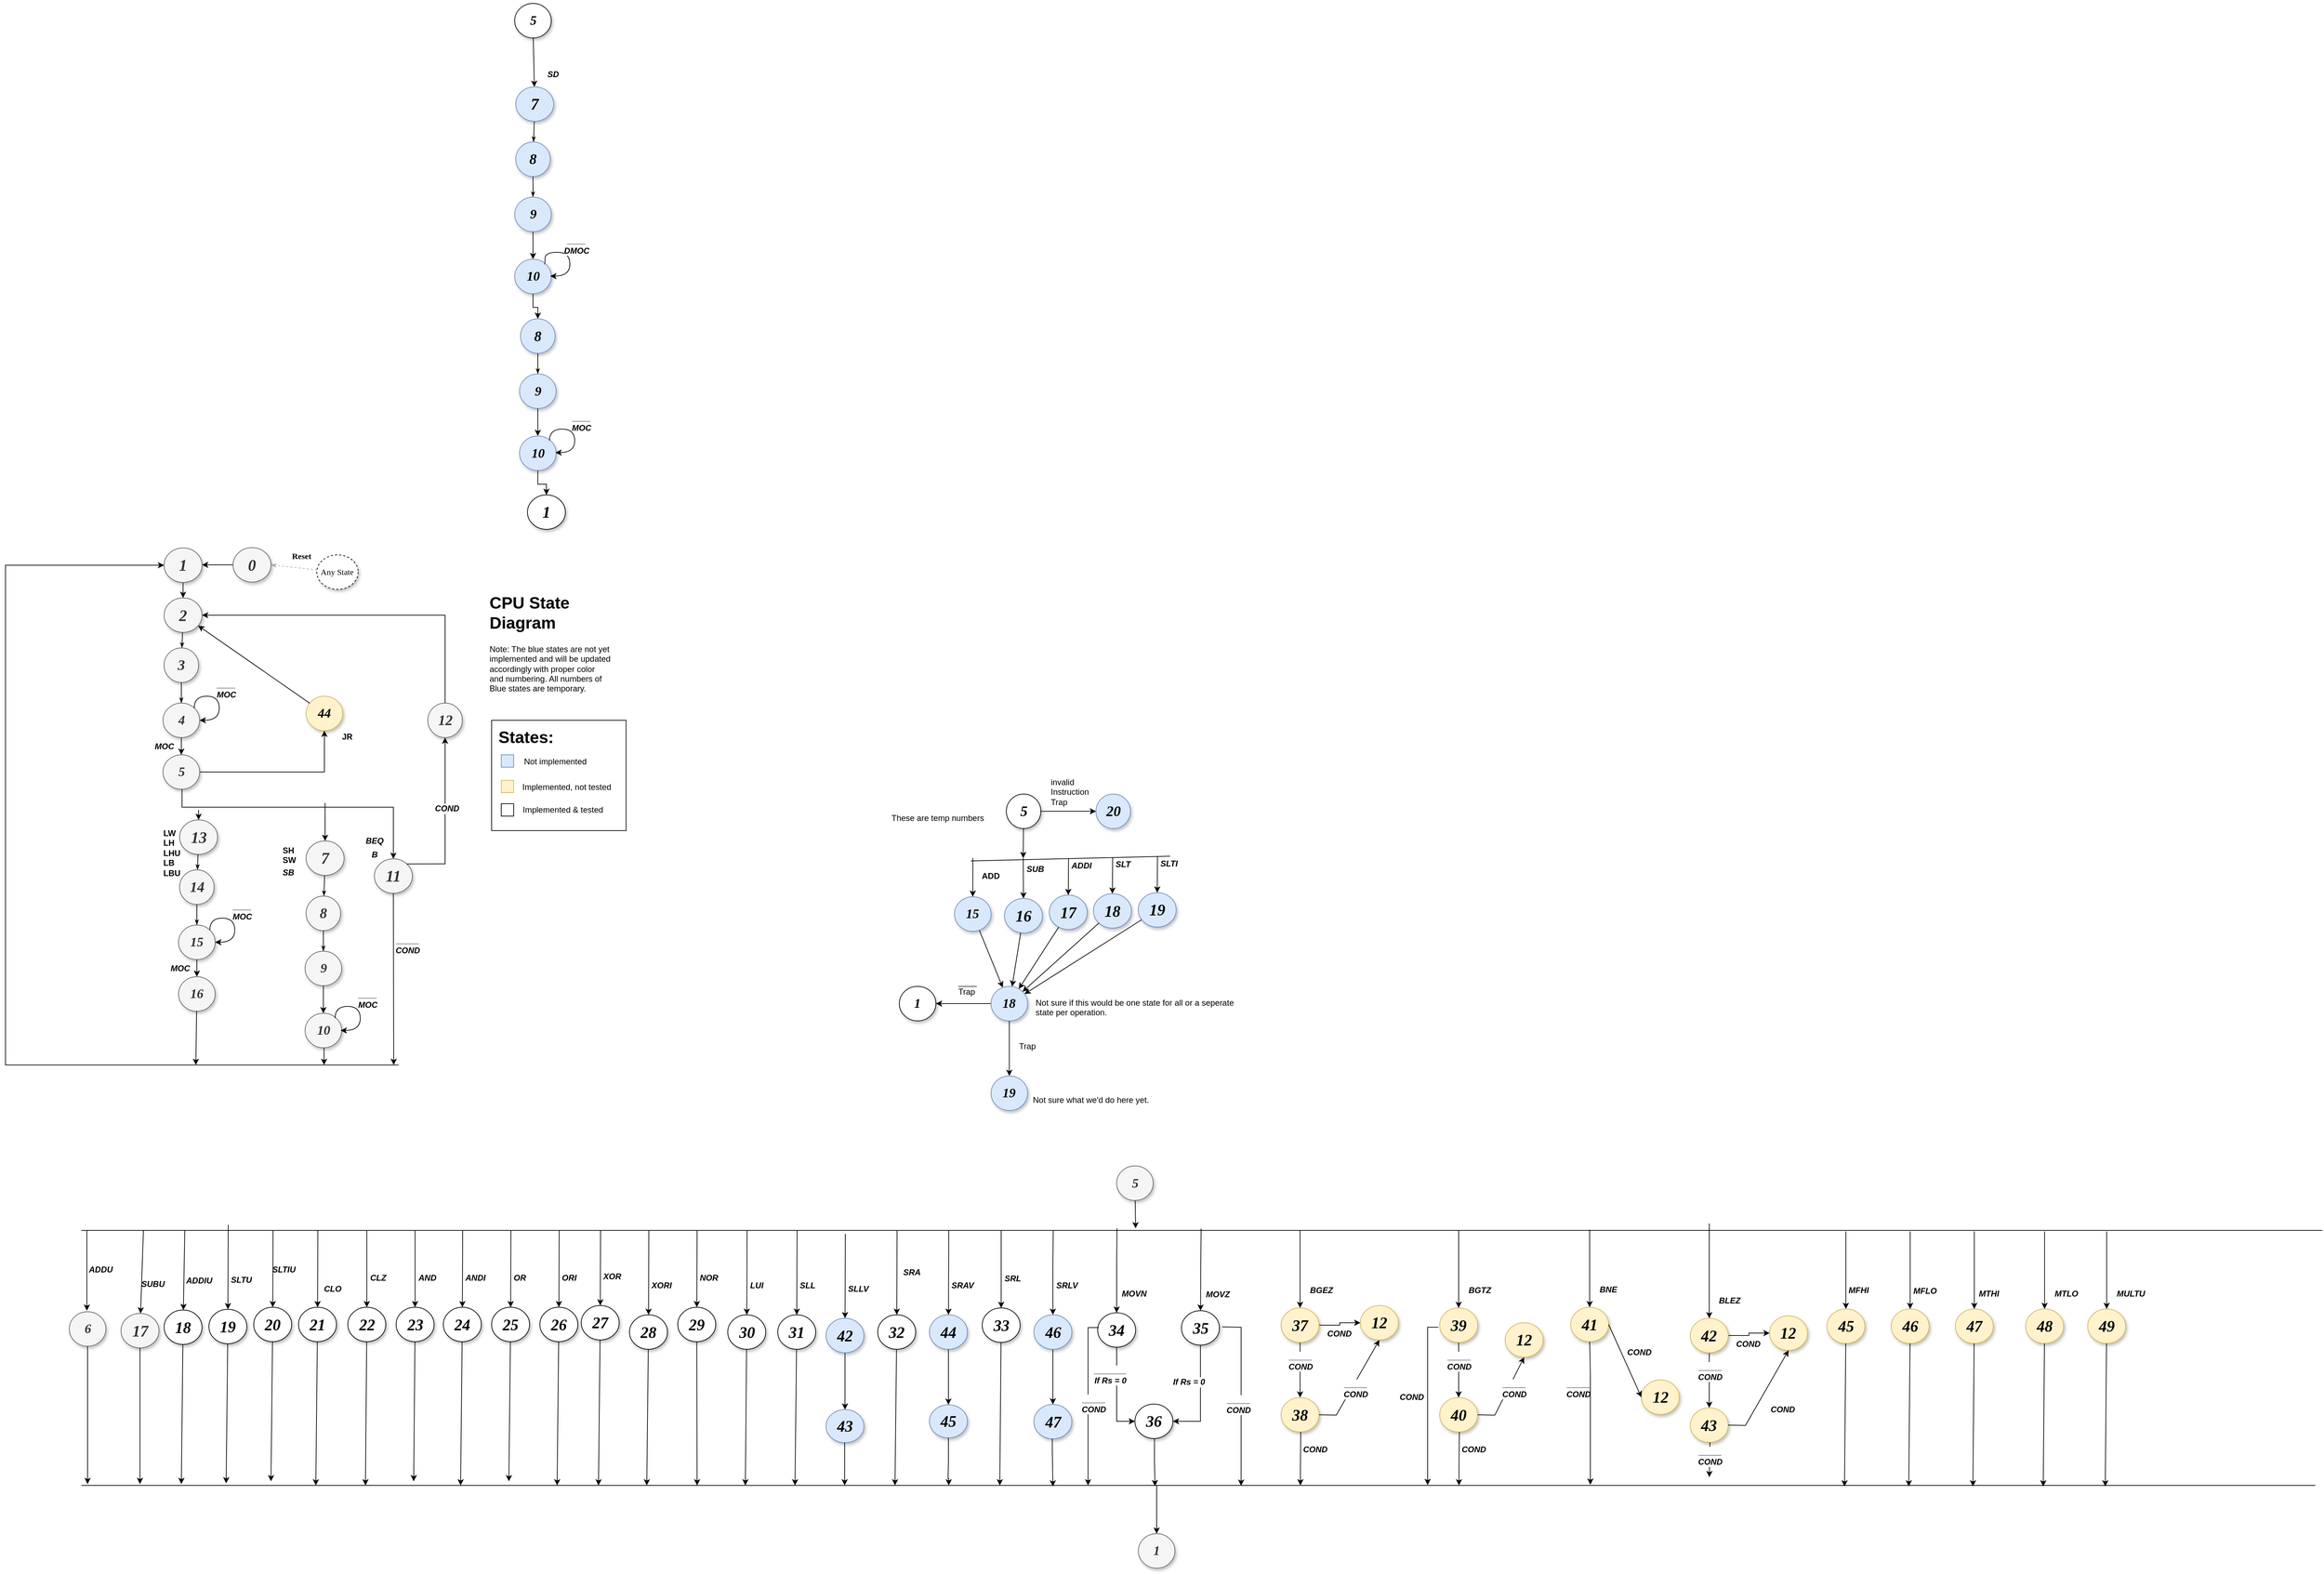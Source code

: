 <mxfile version="10.6.5" type="github"><diagram name="Page-1" id="42789a77-a242-8287-6e28-9cd8cfd52e62"><mxGraphModel dx="1700" dy="1681" grid="1" gridSize="10" guides="1" tooltips="1" connect="1" arrows="1" fold="1" page="1" pageScale="1" pageWidth="1100" pageHeight="850" background="#ffffff" math="0" shadow="0"><root><mxCell id="0"/><mxCell id="1" parent="0"/><mxCell id="1ea317790d2ca983-13" value="&lt;b&gt;Reset&lt;/b&gt;" style="edgeStyle=none;rounded=1;html=1;labelBackgroundColor=none;startArrow=none;startFill=0;startSize=5;endArrow=classicThin;endFill=1;endSize=5;jettySize=auto;orthogonalLoop=1;strokeColor=#B3B3B3;strokeWidth=1;fontFamily=Verdana;fontSize=12;fontColor=#000000;dashed=1;entryX=1;entryY=0.5;entryDx=0;entryDy=0;" parent="1" source="1ea317790d2ca983-1" target="uKqxwGR0IimlFFaPbbWv-47" edge="1"><mxGeometry x="-0.274" y="-17" relative="1" as="geometry"><mxPoint as="offset"/><mxPoint x="511.5" y="20" as="targetPoint"/></mxGeometry></mxCell><mxCell id="1ea317790d2ca983-1" value="Any State" style="ellipse;whiteSpace=wrap;html=1;rounded=0;shadow=1;comic=0;labelBackgroundColor=none;strokeColor=#000000;strokeWidth=1;fillColor=#FFFFFF;fontFamily=Verdana;fontSize=12;fontColor=#000000;align=center;dashed=1;" parent="1" vertex="1"><mxGeometry x="541.483" y="-40" width="60" height="50" as="geometry"/></mxCell><mxCell id="1ea317790d2ca983-19" value="" style="edgeStyle=none;rounded=1;html=1;labelBackgroundColor=none;startArrow=none;startFill=0;startSize=5;endArrow=classicThin;endFill=1;endSize=5;jettySize=auto;orthogonalLoop=1;strokeColor=#000000;strokeWidth=1;fontFamily=Verdana;fontSize=12;fontColor=#000000;" parent="1" source="1ea317790d2ca983-9" target="1ea317790d2ca983-10" edge="1"><mxGeometry relative="1" as="geometry"/></mxCell><mxCell id="1ea317790d2ca983-9" value="&lt;b&gt;&lt;i&gt;&lt;font style=&quot;font-size: 23px&quot;&gt;2&lt;/font&gt;&lt;/i&gt;&lt;/b&gt;" style="ellipse;whiteSpace=wrap;html=1;rounded=0;shadow=1;comic=0;labelBackgroundColor=none;strokeColor=#666666;strokeWidth=1;fillColor=#f5f5f5;fontFamily=Verdana;fontSize=12;fontColor=#333333;align=center;" parent="1" vertex="1"><mxGeometry x="320" y="22.5" width="55" height="50" as="geometry"/></mxCell><mxCell id="aKx4nscTGAMeIMMqZuMY-2" value="" style="edgeStyle=orthogonalEdgeStyle;rounded=0;orthogonalLoop=1;jettySize=auto;html=1;exitX=0;exitY=0.5;exitDx=0;exitDy=0;" parent="1" source="uKqxwGR0IimlFFaPbbWv-47" target="aKx4nscTGAMeIMMqZuMY-1" edge="1"><mxGeometry relative="1" as="geometry"><Array as="points"><mxPoint x="401.5" y="-26"/><mxPoint x="401.5" y="-26"/></Array></mxGeometry></mxCell><mxCell id="uKqxwGR0IimlFFaPbbWv-47" value="&lt;b&gt;&lt;i&gt;&lt;font style=&quot;font-size: 23px&quot;&gt;0&lt;/font&gt;&lt;/i&gt;&lt;/b&gt;" style="ellipse;whiteSpace=wrap;html=1;rounded=0;shadow=1;comic=0;labelBackgroundColor=none;strokeColor=#666666;strokeWidth=1;fillColor=#f5f5f5;fontFamily=Verdana;fontSize=12;fontColor=#333333;align=center;" parent="1" vertex="1"><mxGeometry x="420" y="-50.5" width="55" height="50" as="geometry"/></mxCell><mxCell id="aKx4nscTGAMeIMMqZuMY-3" value="" style="edgeStyle=orthogonalEdgeStyle;rounded=0;orthogonalLoop=1;jettySize=auto;html=1;entryX=0.5;entryY=0;entryDx=0;entryDy=0;" parent="1" source="aKx4nscTGAMeIMMqZuMY-1" target="1ea317790d2ca983-9" edge="1"><mxGeometry relative="1" as="geometry"><mxPoint x="347.5" y="80" as="targetPoint"/><Array as="points"/></mxGeometry></mxCell><mxCell id="aKx4nscTGAMeIMMqZuMY-1" value="&lt;b&gt;&lt;i&gt;&lt;font style=&quot;font-size: 23px&quot;&gt;1&lt;/font&gt;&lt;/i&gt;&lt;/b&gt;" style="ellipse;whiteSpace=wrap;html=1;rounded=0;shadow=1;comic=0;labelBackgroundColor=none;strokeColor=#666666;strokeWidth=1;fillColor=#f5f5f5;fontFamily=Verdana;fontSize=12;fontColor=#333333;align=center;" parent="1" vertex="1"><mxGeometry x="320" y="-50" width="55" height="50" as="geometry"/></mxCell><mxCell id="1ea317790d2ca983-20" value="" style="edgeStyle=none;rounded=1;html=1;labelBackgroundColor=none;startArrow=none;startFill=0;startSize=5;endArrow=classicThin;endFill=1;endSize=5;jettySize=auto;orthogonalLoop=1;strokeColor=#000000;strokeWidth=1;fontFamily=Verdana;fontSize=12;fontColor=#000000;" parent="1" source="1ea317790d2ca983-10" target="1ea317790d2ca983-11" edge="1"><mxGeometry relative="1" as="geometry"/></mxCell><mxCell id="1ea317790d2ca983-10" value="&lt;span&gt;&lt;b&gt;&lt;i&gt;&lt;font style=&quot;font-size: 21px&quot;&gt;3&lt;/font&gt;&lt;/i&gt;&lt;/b&gt;&lt;/span&gt;" style="ellipse;whiteSpace=wrap;html=1;rounded=0;shadow=1;comic=0;labelBackgroundColor=none;strokeColor=#666666;strokeWidth=1;fillColor=#f5f5f5;fontFamily=Verdana;fontSize=12;fontColor=#333333;align=center;" parent="1" vertex="1"><mxGeometry x="320" y="95" width="50" height="50" as="geometry"/></mxCell><mxCell id="bcud0nFX6ZGwP2E4GqIH-2" value="" style="edgeStyle=orthogonalEdgeStyle;rounded=0;orthogonalLoop=1;jettySize=auto;html=1;" parent="1" source="1ea317790d2ca983-11" target="bcud0nFX6ZGwP2E4GqIH-1" edge="1"><mxGeometry relative="1" as="geometry"/></mxCell><mxCell id="1ea317790d2ca983-11" value="&lt;span&gt;&lt;b&gt;&lt;i&gt;&lt;font style=&quot;font-size: 19px&quot;&gt;4&lt;/font&gt;&lt;/i&gt;&lt;/b&gt;&lt;/span&gt;" style="ellipse;whiteSpace=wrap;html=1;rounded=0;shadow=1;comic=0;labelBackgroundColor=none;strokeColor=#666666;strokeWidth=1;fillColor=#f5f5f5;fontFamily=Verdana;fontSize=12;fontColor=#333333;align=center;" parent="1" vertex="1"><mxGeometry x="318.5" y="175" width="53" height="50" as="geometry"/></mxCell><mxCell id="upNhw9RppLk3vML2dDom-2" value="" style="edgeStyle=orthogonalEdgeStyle;rounded=0;orthogonalLoop=1;jettySize=auto;html=1;" parent="1" source="bcud0nFX6ZGwP2E4GqIH-1" target="upNhw9RppLk3vML2dDom-1" edge="1"><mxGeometry relative="1" as="geometry"/></mxCell><mxCell id="bcud0nFX6ZGwP2E4GqIH-1" value="&lt;span&gt;&lt;b&gt;&lt;i&gt;&lt;font style=&quot;font-size: 19px&quot;&gt;5&lt;/font&gt;&lt;/i&gt;&lt;/b&gt;&lt;/span&gt;" style="ellipse;whiteSpace=wrap;html=1;rounded=0;shadow=1;comic=0;labelBackgroundColor=none;strokeColor=#666666;strokeWidth=1;fillColor=#f5f5f5;fontFamily=Verdana;fontSize=12;fontColor=#333333;align=center;" parent="1" vertex="1"><mxGeometry x="318.5" y="250" width="53" height="50" as="geometry"/></mxCell><mxCell id="upNhw9RppLk3vML2dDom-1" value="&lt;span style=&quot;font-size: 19px&quot;&gt;&lt;b&gt;&lt;i&gt;44&lt;/i&gt;&lt;/b&gt;&lt;/span&gt;" style="ellipse;whiteSpace=wrap;html=1;rounded=0;shadow=1;comic=0;labelBackgroundColor=none;strokeColor=#d6b656;strokeWidth=1;fillColor=#fff2cc;fontFamily=Verdana;fontSize=12;align=center;" parent="1" vertex="1"><mxGeometry x="526" y="165" width="53" height="50" as="geometry"/></mxCell><mxCell id="iE-XOIRhgxUjTZOWVVyg-8" style="edgeStyle=orthogonalEdgeStyle;rounded=0;orthogonalLoop=1;jettySize=auto;html=1;exitX=1;exitY=0;exitDx=0;exitDy=0;entryX=1;entryY=0.5;entryDx=0;entryDy=0;curved=1;" parent="1" source="1ea317790d2ca983-11" target="1ea317790d2ca983-11" edge="1"><mxGeometry relative="1" as="geometry"><Array as="points"><mxPoint x="364" y="165"/><mxPoint x="400" y="165"/><mxPoint x="400" y="200"/></Array></mxGeometry></mxCell><mxCell id="uKqxwGR0IimlFFaPbbWv-1" value="&lt;b&gt;&lt;i&gt;____&lt;br&gt;MOC&lt;/i&gt;&lt;/b&gt;" style="text;html=1;resizable=0;points=[];align=center;verticalAlign=middle;labelBackgroundColor=#ffffff;horizontal=1;" parent="iE-XOIRhgxUjTZOWVVyg-8" vertex="1" connectable="0"><mxGeometry x="-0.225" y="-4" relative="1" as="geometry"><mxPoint x="18" y="-14" as="offset"/></mxGeometry></mxCell><mxCell id="bcud0nFX6ZGwP2E4GqIH-3" value="&lt;b&gt;&lt;i&gt;MOC&lt;/i&gt;&lt;/b&gt;" style="text;html=1;resizable=0;points=[];align=center;verticalAlign=middle;labelBackgroundColor=#ffffff;horizontal=1;" parent="iE-XOIRhgxUjTZOWVVyg-8" vertex="1" connectable="0"><mxGeometry x="-0.225" y="-4" relative="1" as="geometry"><mxPoint x="-72" y="68.5" as="offset"/></mxGeometry></mxCell><mxCell id="uKqxwGR0IimlFFaPbbWv-10" value="" style="endArrow=classic;html=1;edgeStyle=orthogonalEdgeStyle;rounded=0;" parent="1" target="aKx4nscTGAMeIMMqZuMY-1" edge="1"><mxGeometry width="50" height="50" relative="1" as="geometry"><mxPoint x="660" y="700" as="sourcePoint"/><mxPoint x="68.5" y="245" as="targetPoint"/><Array as="points"><mxPoint x="90" y="700"/><mxPoint x="90" y="-25"/></Array></mxGeometry></mxCell><mxCell id="uKqxwGR0IimlFFaPbbWv-34" value="&lt;span style=&quot;font-size: 23px&quot;&gt;&lt;b&gt;&lt;i&gt;11&lt;/i&gt;&lt;/b&gt;&lt;/span&gt;" style="ellipse;whiteSpace=wrap;html=1;rounded=0;shadow=1;comic=0;labelBackgroundColor=none;strokeColor=#666666;strokeWidth=1;fillColor=#f5f5f5;fontFamily=Verdana;fontSize=12;fontColor=#333333;align=center;" parent="1" vertex="1"><mxGeometry x="625" y="401" width="55" height="50" as="geometry"/></mxCell><mxCell id="uKqxwGR0IimlFFaPbbWv-39" style="rounded=0;jumpSize=0;orthogonalLoop=1;jettySize=auto;html=1;exitX=0.5;exitY=1;exitDx=0;exitDy=0;strokeColor=#000000;" parent="1" source="uKqxwGR0IimlFFaPbbWv-34" edge="1"><mxGeometry relative="1" as="geometry"><mxPoint x="653" y="700" as="targetPoint"/><mxPoint x="650.5" y="476" as="sourcePoint"/></mxGeometry></mxCell><mxCell id="uKqxwGR0IimlFFaPbbWv-42" value="&lt;b&gt;&lt;i&gt;_____&lt;br&gt;COND&lt;/i&gt;&lt;/b&gt;&lt;br&gt;" style="text;html=1;resizable=0;points=[];align=center;verticalAlign=middle;labelBackgroundColor=#ffffff;" parent="uKqxwGR0IimlFFaPbbWv-39" vertex="1" connectable="0"><mxGeometry x="-0.396" y="2" relative="1" as="geometry"><mxPoint x="18" as="offset"/></mxGeometry></mxCell><mxCell id="uKqxwGR0IimlFFaPbbWv-41" value="" style="edgeStyle=orthogonalEdgeStyle;rounded=0;jumpSize=0;orthogonalLoop=1;jettySize=auto;html=1;strokeColor=#000000;exitX=1;exitY=0;exitDx=0;exitDy=0;" parent="1" source="uKqxwGR0IimlFFaPbbWv-34" target="uKqxwGR0IimlFFaPbbWv-40" edge="1"><mxGeometry relative="1" as="geometry"><mxPoint x="674.995" y="451" as="sourcePoint"/></mxGeometry></mxCell><mxCell id="uKqxwGR0IimlFFaPbbWv-44" value="&lt;b&gt;&lt;i&gt;COND&lt;/i&gt;&lt;/b&gt;" style="text;html=1;resizable=0;points=[];align=center;verticalAlign=middle;labelBackgroundColor=#ffffff;" parent="uKqxwGR0IimlFFaPbbWv-41" vertex="1" connectable="0"><mxGeometry x="0.002" y="-5" relative="1" as="geometry"><mxPoint x="-3" y="-17" as="offset"/></mxGeometry></mxCell><mxCell id="uKqxwGR0IimlFFaPbbWv-43" style="edgeStyle=orthogonalEdgeStyle;rounded=0;jumpSize=0;orthogonalLoop=1;jettySize=auto;html=1;strokeColor=#000000;entryX=1;entryY=0.5;entryDx=0;entryDy=0;" parent="1" source="uKqxwGR0IimlFFaPbbWv-40" target="1ea317790d2ca983-9" edge="1"><mxGeometry relative="1" as="geometry"><mxPoint x="596.5" y="650" as="targetPoint"/><Array as="points"><mxPoint x="728" y="48"/></Array></mxGeometry></mxCell><mxCell id="uKqxwGR0IimlFFaPbbWv-40" value="&lt;span&gt;&lt;b&gt;&lt;i&gt;&lt;font style=&quot;font-size: 21px&quot;&gt;12&lt;/font&gt;&lt;/i&gt;&lt;/b&gt;&lt;/span&gt;" style="ellipse;whiteSpace=wrap;html=1;rounded=0;shadow=1;comic=0;labelBackgroundColor=none;strokeColor=#666666;strokeWidth=1;fillColor=#f5f5f5;fontFamily=Verdana;fontSize=12;fontColor=#333333;align=center;" parent="1" vertex="1"><mxGeometry x="702.5" y="175" width="50" height="50" as="geometry"/></mxCell><mxCell id="uKqxwGR0IimlFFaPbbWv-37" value="" style="endArrow=classic;html=1;strokeColor=#000000;edgeStyle=orthogonalEdgeStyle;rounded=0;jumpSize=0;entryX=0.5;entryY=0;entryDx=0;entryDy=0;" parent="1" source="bcud0nFX6ZGwP2E4GqIH-1" target="uKqxwGR0IimlFFaPbbWv-34" edge="1"><mxGeometry width="50" height="50" relative="1" as="geometry"><mxPoint x="210" y="325" as="sourcePoint"/><mxPoint x="501" y="354.5" as="targetPoint"/><Array as="points"><mxPoint x="346" y="326"/><mxPoint x="653" y="326"/></Array></mxGeometry></mxCell><mxCell id="uKqxwGR0IimlFFaPbbWv-38" value="&lt;b&gt;&lt;i&gt;BEQ&lt;/i&gt;&lt;/b&gt;&lt;br&gt;" style="text;html=1;resizable=0;points=[];align=center;verticalAlign=middle;labelBackgroundColor=#ffffff;" parent="uKqxwGR0IimlFFaPbbWv-37" vertex="1" connectable="0"><mxGeometry x="0.75" relative="1" as="geometry"><mxPoint x="-28" y="25" as="offset"/></mxGeometry></mxCell><mxCell id="JVg4VYo9hNGyhG9jcQ3E-26" value="" style="edgeStyle=none;rounded=0;orthogonalLoop=1;jettySize=auto;html=1;" parent="1" source="JVg4VYo9hNGyhG9jcQ3E-13" target="JVg4VYo9hNGyhG9jcQ3E-25" edge="1"><mxGeometry relative="1" as="geometry"/></mxCell><mxCell id="JVg4VYo9hNGyhG9jcQ3E-13" value="&lt;span&gt;&lt;b&gt;&lt;i&gt;&lt;font style=&quot;font-size: 19px&quot;&gt;15&lt;/font&gt;&lt;/i&gt;&lt;/b&gt;&lt;/span&gt;" style="ellipse;whiteSpace=wrap;html=1;rounded=0;shadow=1;comic=0;labelBackgroundColor=none;strokeColor=#6c8ebf;strokeWidth=1;fillColor=#dae8fc;fontFamily=Verdana;fontSize=12;align=center;" parent="1" vertex="1"><mxGeometry x="1466.327" y="456" width="53" height="50" as="geometry"/></mxCell><mxCell id="JVg4VYo9hNGyhG9jcQ3E-30" value="" style="edgeStyle=none;rounded=0;orthogonalLoop=1;jettySize=auto;html=1;" parent="1" source="JVg4VYo9hNGyhG9jcQ3E-25" target="JVg4VYo9hNGyhG9jcQ3E-29" edge="1"><mxGeometry relative="1" as="geometry"/></mxCell><mxCell id="JVg4VYo9hNGyhG9jcQ3E-33" value="" style="edgeStyle=none;rounded=0;orthogonalLoop=1;jettySize=auto;html=1;" parent="1" source="JVg4VYo9hNGyhG9jcQ3E-25" target="JVg4VYo9hNGyhG9jcQ3E-32" edge="1"><mxGeometry relative="1" as="geometry"/></mxCell><mxCell id="JVg4VYo9hNGyhG9jcQ3E-25" value="&lt;span&gt;&lt;b&gt;&lt;i&gt;&lt;font style=&quot;font-size: 19px&quot;&gt;18&lt;/font&gt;&lt;/i&gt;&lt;/b&gt;&lt;/span&gt;" style="ellipse;whiteSpace=wrap;html=1;rounded=0;shadow=1;comic=0;labelBackgroundColor=none;strokeColor=#6c8ebf;strokeWidth=1;fillColor=#dae8fc;fontFamily=Verdana;fontSize=12;align=center;" parent="1" vertex="1"><mxGeometry x="1519.327" y="586" width="53" height="50" as="geometry"/></mxCell><mxCell id="JVg4VYo9hNGyhG9jcQ3E-32" value="&lt;span&gt;&lt;b&gt;&lt;i&gt;&lt;font style=&quot;font-size: 19px&quot;&gt;19&lt;/font&gt;&lt;/i&gt;&lt;/b&gt;&lt;/span&gt;" style="ellipse;whiteSpace=wrap;html=1;rounded=0;shadow=1;comic=0;labelBackgroundColor=none;strokeColor=#6c8ebf;strokeWidth=1;fillColor=#dae8fc;fontFamily=Verdana;fontSize=12;align=center;" parent="1" vertex="1"><mxGeometry x="1519.327" y="716" width="53" height="50" as="geometry"/></mxCell><mxCell id="JVg4VYo9hNGyhG9jcQ3E-29" value="&lt;span&gt;&lt;b&gt;&lt;i&gt;&lt;font style=&quot;font-size: 19px&quot;&gt;1&lt;/font&gt;&lt;/i&gt;&lt;/b&gt;&lt;/span&gt;" style="ellipse;whiteSpace=wrap;html=1;rounded=0;shadow=1;comic=0;labelBackgroundColor=none;strokeColor=#000000;strokeWidth=1;fillColor=#FFFFFF;fontFamily=Verdana;fontSize=12;fontColor=#000000;align=center;" parent="1" vertex="1"><mxGeometry x="1386.327" y="586" width="53" height="50" as="geometry"/></mxCell><mxCell id="JVg4VYo9hNGyhG9jcQ3E-14" value="&lt;span style=&quot;font-size: 23px&quot;&gt;&lt;b&gt;&lt;i&gt;16&lt;/i&gt;&lt;/b&gt;&lt;/span&gt;" style="ellipse;whiteSpace=wrap;html=1;rounded=0;shadow=1;comic=0;labelBackgroundColor=none;strokeColor=#6c8ebf;strokeWidth=1;fillColor=#dae8fc;fontFamily=Verdana;fontSize=12;align=center;" parent="1" vertex="1"><mxGeometry x="1538.827" y="458.5" width="55" height="50" as="geometry"/></mxCell><mxCell id="JVg4VYo9hNGyhG9jcQ3E-15" value="&lt;b&gt;&lt;i&gt;SUB&lt;/i&gt;&lt;/b&gt;" style="text;html=1;resizable=0;points=[];autosize=1;align=left;verticalAlign=top;spacingTop=-4;" parent="1" vertex="1"><mxGeometry x="1568.827" y="406" width="40" height="20" as="geometry"/></mxCell><mxCell id="JVg4VYo9hNGyhG9jcQ3E-16" value="&lt;span style=&quot;font-size: 23px&quot;&gt;&lt;b&gt;&lt;i&gt;17&lt;/i&gt;&lt;/b&gt;&lt;/span&gt;" style="ellipse;whiteSpace=wrap;html=1;rounded=0;shadow=1;comic=0;labelBackgroundColor=none;strokeColor=#6c8ebf;strokeWidth=1;fillColor=#dae8fc;fontFamily=Verdana;fontSize=12;align=center;" parent="1" vertex="1"><mxGeometry x="1603.827" y="453.5" width="55" height="50" as="geometry"/></mxCell><mxCell id="JVg4VYo9hNGyhG9jcQ3E-17" value="&lt;b&gt;&lt;i&gt;ADDI&lt;/i&gt;&lt;/b&gt;" style="text;html=1;resizable=0;points=[];autosize=1;align=left;verticalAlign=top;spacingTop=-4;" parent="1" vertex="1"><mxGeometry x="1633.827" y="401" width="40" height="20" as="geometry"/></mxCell><mxCell id="JVg4VYo9hNGyhG9jcQ3E-19" value="" style="endArrow=classic;html=1;" parent="1" target="JVg4VYo9hNGyhG9jcQ3E-13" edge="1"><mxGeometry width="50" height="50" relative="1" as="geometry"><mxPoint x="1493" y="400" as="sourcePoint"/><mxPoint x="1400" y="410" as="targetPoint"/></mxGeometry></mxCell><mxCell id="JVg4VYo9hNGyhG9jcQ3E-20" value="" style="endArrow=classic;html=1;" parent="1" target="JVg4VYo9hNGyhG9jcQ3E-14" edge="1"><mxGeometry width="50" height="50" relative="1" as="geometry"><mxPoint x="1566" y="400" as="sourcePoint"/><mxPoint x="1500" y="640" as="targetPoint"/></mxGeometry></mxCell><mxCell id="JVg4VYo9hNGyhG9jcQ3E-21" value="" style="endArrow=classic;html=1;exitX=-0.053;exitY=-0.02;exitDx=0;exitDy=0;exitPerimeter=0;" parent="1" source="JVg4VYo9hNGyhG9jcQ3E-17" target="JVg4VYo9hNGyhG9jcQ3E-16" edge="1"><mxGeometry width="50" height="50" relative="1" as="geometry"><mxPoint x="1600" y="610" as="sourcePoint"/><mxPoint x="1650" y="560" as="targetPoint"/></mxGeometry></mxCell><mxCell id="JVg4VYo9hNGyhG9jcQ3E-22" value="" style="endArrow=none;html=1;entryX=0.403;entryY=-0.018;entryDx=0;entryDy=0;entryPerimeter=0;" parent="1" target="JVg4VYo9hNGyhG9jcQ3E-75" edge="1"><mxGeometry width="50" height="50" relative="1" as="geometry"><mxPoint x="1490" y="404" as="sourcePoint"/><mxPoint x="570" y="730" as="targetPoint"/></mxGeometry></mxCell><mxCell id="JVg4VYo9hNGyhG9jcQ3E-80" value="" style="edgeStyle=none;rounded=0;orthogonalLoop=1;jettySize=auto;html=1;" parent="1" source="JVg4VYo9hNGyhG9jcQ3E-23" target="JVg4VYo9hNGyhG9jcQ3E-79" edge="1"><mxGeometry relative="1" as="geometry"/></mxCell><mxCell id="JVg4VYo9hNGyhG9jcQ3E-23" value="&lt;span&gt;&lt;b&gt;&lt;i&gt;&lt;font style=&quot;font-size: 21px&quot;&gt;5&lt;/font&gt;&lt;/i&gt;&lt;/b&gt;&lt;/span&gt;" style="ellipse;whiteSpace=wrap;html=1;rounded=0;shadow=1;comic=0;labelBackgroundColor=none;strokeColor=#000000;strokeWidth=1;fillColor=#FFFFFF;fontFamily=Verdana;fontSize=12;fontColor=#000000;align=center;" parent="1" vertex="1"><mxGeometry x="1541.5" y="307" width="50" height="50" as="geometry"/></mxCell><mxCell id="JVg4VYo9hNGyhG9jcQ3E-79" value="&lt;span&gt;&lt;b&gt;&lt;i&gt;&lt;font style=&quot;font-size: 21px&quot;&gt;20&lt;/font&gt;&lt;/i&gt;&lt;/b&gt;&lt;/span&gt;" style="ellipse;whiteSpace=wrap;html=1;rounded=0;shadow=1;comic=0;labelBackgroundColor=none;strokeColor=#6c8ebf;strokeWidth=1;fillColor=#dae8fc;fontFamily=Verdana;fontSize=12;align=center;" parent="1" vertex="1"><mxGeometry x="1671.5" y="307" width="50" height="50" as="geometry"/></mxCell><mxCell id="JVg4VYo9hNGyhG9jcQ3E-24" value="" style="endArrow=classic;html=1;" parent="1" source="JVg4VYo9hNGyhG9jcQ3E-23" edge="1"><mxGeometry width="50" height="50" relative="1" as="geometry"><mxPoint x="1700" y="430" as="sourcePoint"/><mxPoint x="1566" y="400" as="targetPoint"/></mxGeometry></mxCell><mxCell id="JVg4VYo9hNGyhG9jcQ3E-27" value="" style="endArrow=classic;html=1;" parent="1" source="JVg4VYo9hNGyhG9jcQ3E-14" target="JVg4VYo9hNGyhG9jcQ3E-25" edge="1"><mxGeometry width="50" height="50" relative="1" as="geometry"><mxPoint x="1640" y="590" as="sourcePoint"/><mxPoint x="1690" y="540" as="targetPoint"/></mxGeometry></mxCell><mxCell id="JVg4VYo9hNGyhG9jcQ3E-28" value="" style="endArrow=classic;html=1;" parent="1" source="JVg4VYo9hNGyhG9jcQ3E-16" target="JVg4VYo9hNGyhG9jcQ3E-25" edge="1"><mxGeometry width="50" height="50" relative="1" as="geometry"><mxPoint x="1670" y="650" as="sourcePoint"/><mxPoint x="1720" y="600" as="targetPoint"/></mxGeometry></mxCell><mxCell id="JVg4VYo9hNGyhG9jcQ3E-31" value="____&lt;br&gt;Trap&lt;br&gt;" style="text;html=1;resizable=0;points=[];autosize=1;align=left;verticalAlign=top;spacingTop=-4;" parent="1" vertex="1"><mxGeometry x="1470" y="570" width="40" height="30" as="geometry"/></mxCell><mxCell id="JVg4VYo9hNGyhG9jcQ3E-34" value="Trap" style="text;html=1;resizable=0;points=[];autosize=1;align=left;verticalAlign=top;spacingTop=-4;" parent="1" vertex="1"><mxGeometry x="1558" y="663" width="40" height="20" as="geometry"/></mxCell><mxCell id="JVg4VYo9hNGyhG9jcQ3E-35" value="Not sure what we'd do here yet." style="text;html=1;resizable=0;points=[];autosize=1;align=left;verticalAlign=top;spacingTop=-4;" parent="1" vertex="1"><mxGeometry x="1578" y="741" width="180" height="20" as="geometry"/></mxCell><mxCell id="JVg4VYo9hNGyhG9jcQ3E-36" value="Not sure if this would be one state for all or a seperate&lt;br&gt;state per operation.&lt;br&gt;" style="text;html=1;resizable=0;points=[];autosize=1;align=left;verticalAlign=top;spacingTop=-4;" parent="1" vertex="1"><mxGeometry x="1581.5" y="600" width="300" height="30" as="geometry"/></mxCell><mxCell id="JVg4VYo9hNGyhG9jcQ3E-42" value="These are temp numbers" style="text;html=1;resizable=0;points=[];autosize=1;align=left;verticalAlign=top;spacingTop=-4;" parent="1" vertex="1"><mxGeometry x="1373" y="332" width="150" height="20" as="geometry"/></mxCell><mxCell id="JVg4VYo9hNGyhG9jcQ3E-67" value="&lt;span style=&quot;font-size: 23px&quot;&gt;&lt;b&gt;&lt;i&gt;18&lt;/i&gt;&lt;/b&gt;&lt;/span&gt;" style="ellipse;whiteSpace=wrap;html=1;rounded=0;shadow=1;comic=0;labelBackgroundColor=none;strokeColor=#6c8ebf;strokeWidth=1;fillColor=#dae8fc;fontFamily=Verdana;fontSize=12;align=center;" parent="1" vertex="1"><mxGeometry x="1667.827" y="451.5" width="55" height="50" as="geometry"/></mxCell><mxCell id="JVg4VYo9hNGyhG9jcQ3E-68" value="&lt;b&gt;&lt;i&gt;SLT&lt;/i&gt;&lt;/b&gt;" style="text;html=1;resizable=0;points=[];autosize=1;align=left;verticalAlign=top;spacingTop=-4;" parent="1" vertex="1"><mxGeometry x="1697.827" y="399" width="40" height="20" as="geometry"/></mxCell><mxCell id="JVg4VYo9hNGyhG9jcQ3E-69" value="" style="endArrow=classic;html=1;exitX=-0.053;exitY=-0.02;exitDx=0;exitDy=0;exitPerimeter=0;" parent="1" source="JVg4VYo9hNGyhG9jcQ3E-68" target="JVg4VYo9hNGyhG9jcQ3E-67" edge="1"><mxGeometry width="50" height="50" relative="1" as="geometry"><mxPoint x="1664" y="608" as="sourcePoint"/><mxPoint x="1714" y="558" as="targetPoint"/></mxGeometry></mxCell><mxCell id="JVg4VYo9hNGyhG9jcQ3E-74" value="&lt;span style=&quot;font-size: 23px&quot;&gt;&lt;b&gt;&lt;i&gt;19&lt;/i&gt;&lt;/b&gt;&lt;/span&gt;" style="ellipse;whiteSpace=wrap;html=1;rounded=0;shadow=1;comic=0;labelBackgroundColor=none;strokeColor=#6c8ebf;strokeWidth=1;fillColor=#dae8fc;fontFamily=Verdana;fontSize=12;align=center;" parent="1" vertex="1"><mxGeometry x="1732.827" y="450" width="55" height="50" as="geometry"/></mxCell><mxCell id="JVg4VYo9hNGyhG9jcQ3E-75" value="&lt;b&gt;&lt;i&gt;SLTI&lt;/i&gt;&lt;/b&gt;" style="text;html=1;resizable=0;points=[];autosize=1;align=left;verticalAlign=top;spacingTop=-4;" parent="1" vertex="1"><mxGeometry x="1762.827" y="397.5" width="40" height="20" as="geometry"/></mxCell><mxCell id="JVg4VYo9hNGyhG9jcQ3E-76" value="" style="endArrow=classic;html=1;exitX=-0.053;exitY=-0.02;exitDx=0;exitDy=0;exitPerimeter=0;" parent="1" source="JVg4VYo9hNGyhG9jcQ3E-75" target="JVg4VYo9hNGyhG9jcQ3E-74" edge="1"><mxGeometry width="50" height="50" relative="1" as="geometry"><mxPoint x="1729" y="606.5" as="sourcePoint"/><mxPoint x="1779" y="556.5" as="targetPoint"/></mxGeometry></mxCell><mxCell id="JVg4VYo9hNGyhG9jcQ3E-77" value="" style="endArrow=classic;html=1;" parent="1" source="JVg4VYo9hNGyhG9jcQ3E-67" target="JVg4VYo9hNGyhG9jcQ3E-25" edge="1"><mxGeometry width="50" height="50" relative="1" as="geometry"><mxPoint x="1627.524" y="510.123" as="sourcePoint"/><mxPoint x="1569.568" y="599.624" as="targetPoint"/></mxGeometry></mxCell><mxCell id="JVg4VYo9hNGyhG9jcQ3E-78" value="" style="endArrow=classic;html=1;" parent="1" source="JVg4VYo9hNGyhG9jcQ3E-74" target="JVg4VYo9hNGyhG9jcQ3E-25" edge="1"><mxGeometry width="50" height="50" relative="1" as="geometry"><mxPoint x="1685.784" y="504.089" as="sourcePoint"/><mxPoint x="1575.025" y="603.767" as="targetPoint"/></mxGeometry></mxCell><mxCell id="JVg4VYo9hNGyhG9jcQ3E-81" value="invalid&lt;br&gt;Instruction&lt;br&gt;Trap&lt;br&gt;" style="text;html=1;resizable=0;points=[];autosize=1;align=left;verticalAlign=top;spacingTop=-4;" parent="1" vertex="1"><mxGeometry x="1604" y="280" width="70" height="40" as="geometry"/></mxCell><mxCell id="JVg4VYo9hNGyhG9jcQ3E-101" value="" style="edgeStyle=orthogonalEdgeStyle;rounded=0;orthogonalLoop=1;jettySize=auto;html=1;" parent="1" source="JVg4VYo9hNGyhG9jcQ3E-102" edge="1"><mxGeometry relative="1" as="geometry"><mxPoint x="209" y="1308" as="targetPoint"/></mxGeometry></mxCell><mxCell id="JVg4VYo9hNGyhG9jcQ3E-102" value="&lt;span&gt;&lt;b&gt;&lt;i&gt;&lt;font style=&quot;font-size: 19px&quot;&gt;6&lt;/font&gt;&lt;/i&gt;&lt;/b&gt;&lt;/span&gt;" style="ellipse;whiteSpace=wrap;html=1;rounded=0;shadow=1;comic=0;labelBackgroundColor=none;strokeColor=#666666;strokeWidth=1;fillColor=#f5f5f5;fontFamily=Verdana;fontSize=12;fontColor=#333333;align=center;" parent="1" vertex="1"><mxGeometry x="182.5" y="1058" width="53" height="50" as="geometry"/></mxCell><mxCell id="JVg4VYo9hNGyhG9jcQ3E-103" value="" style="endArrow=classic;html=1;" parent="1" source="JVg4VYo9hNGyhG9jcQ3E-156" edge="1"><mxGeometry width="50" height="50" relative="1" as="geometry"><mxPoint x="1729" y="906.5" as="sourcePoint"/><mxPoint x="1729" y="937" as="targetPoint"/></mxGeometry></mxCell><mxCell id="JVg4VYo9hNGyhG9jcQ3E-104" value="&lt;span style=&quot;font-size: 23px&quot;&gt;&lt;b&gt;&lt;i&gt;17&lt;/i&gt;&lt;/b&gt;&lt;/span&gt;" style="ellipse;whiteSpace=wrap;html=1;rounded=0;shadow=1;comic=0;labelBackgroundColor=none;strokeWidth=1;fontFamily=Verdana;fontSize=12;align=center;fillColor=#f5f5f5;strokeColor=#666666;fontColor=#333333;" parent="1" vertex="1"><mxGeometry x="257.5" y="1060.5" width="55" height="50" as="geometry"/></mxCell><mxCell id="JVg4VYo9hNGyhG9jcQ3E-105" value="" style="endArrow=classic;html=1;" parent="1" target="JVg4VYo9hNGyhG9jcQ3E-104" edge="1"><mxGeometry width="50" height="50" relative="1" as="geometry"><mxPoint x="290" y="940" as="sourcePoint"/><mxPoint x="687.5" y="1005.5" as="targetPoint"/></mxGeometry></mxCell><mxCell id="JVg4VYo9hNGyhG9jcQ3E-106" value="&lt;b&gt;&lt;i&gt;SUBU&lt;/i&gt;&lt;/b&gt;" style="text;html=1;resizable=0;points=[];autosize=1;align=left;verticalAlign=top;spacingTop=-4;" parent="1" vertex="1"><mxGeometry x="285" y="1008" width="50" height="20" as="geometry"/></mxCell><mxCell id="JVg4VYo9hNGyhG9jcQ3E-107" value="" style="rounded=0;orthogonalLoop=1;jettySize=auto;html=1;" parent="1" source="JVg4VYo9hNGyhG9jcQ3E-104" edge="1"><mxGeometry relative="1" as="geometry"><mxPoint x="285" y="1308" as="targetPoint"/><mxPoint x="284.5" y="1108" as="sourcePoint"/></mxGeometry></mxCell><mxCell id="JVg4VYo9hNGyhG9jcQ3E-108" value="&lt;span style=&quot;font-size: 23px&quot;&gt;&lt;b&gt;&lt;i&gt;18&lt;/i&gt;&lt;/b&gt;&lt;/span&gt;" style="ellipse;whiteSpace=wrap;html=1;rounded=0;shadow=1;comic=0;labelBackgroundColor=none;strokeWidth=1;fontFamily=Verdana;fontSize=12;align=center;" parent="1" vertex="1"><mxGeometry x="320" y="1055.5" width="55" height="50" as="geometry"/></mxCell><mxCell id="JVg4VYo9hNGyhG9jcQ3E-109" value="" style="endArrow=classic;html=1;" parent="1" target="JVg4VYo9hNGyhG9jcQ3E-108" edge="1"><mxGeometry width="50" height="50" relative="1" as="geometry"><mxPoint x="350" y="940" as="sourcePoint"/><mxPoint x="752.5" y="1000.5" as="targetPoint"/></mxGeometry></mxCell><mxCell id="JVg4VYo9hNGyhG9jcQ3E-110" value="&lt;b&gt;&lt;i&gt;ADDIU&lt;/i&gt;&lt;/b&gt;" style="text;html=1;resizable=0;points=[];autosize=1;align=left;verticalAlign=top;spacingTop=-4;" parent="1" vertex="1"><mxGeometry x="350" y="1003" width="50" height="20" as="geometry"/></mxCell><mxCell id="JVg4VYo9hNGyhG9jcQ3E-111" value="" style="rounded=0;orthogonalLoop=1;jettySize=auto;html=1;" parent="1" source="JVg4VYo9hNGyhG9jcQ3E-108" edge="1"><mxGeometry relative="1" as="geometry"><mxPoint x="345" y="1308" as="targetPoint"/><mxPoint x="292.725" y="1120.499" as="sourcePoint"/></mxGeometry></mxCell><mxCell id="JVg4VYo9hNGyhG9jcQ3E-112" value="&lt;span style=&quot;font-size: 23px&quot;&gt;&lt;b&gt;&lt;i&gt;19&lt;/i&gt;&lt;/b&gt;&lt;/span&gt;" style="ellipse;whiteSpace=wrap;html=1;rounded=0;shadow=1;comic=0;labelBackgroundColor=none;strokeWidth=1;fontFamily=Verdana;fontSize=12;align=center;" parent="1" vertex="1"><mxGeometry x="385" y="1054.5" width="55" height="50" as="geometry"/></mxCell><mxCell id="JVg4VYo9hNGyhG9jcQ3E-113" value="" style="endArrow=classic;html=1;" parent="1" target="JVg4VYo9hNGyhG9jcQ3E-112" edge="1"><mxGeometry width="50" height="50" relative="1" as="geometry"><mxPoint x="413" y="932" as="sourcePoint"/><mxPoint x="817.5" y="999.5" as="targetPoint"/></mxGeometry></mxCell><mxCell id="JVg4VYo9hNGyhG9jcQ3E-114" value="&lt;b&gt;&lt;i&gt;SLTU&lt;/i&gt;&lt;/b&gt;" style="text;html=1;resizable=0;points=[];autosize=1;align=left;verticalAlign=top;spacingTop=-4;" parent="1" vertex="1"><mxGeometry x="415" y="1002" width="50" height="20" as="geometry"/></mxCell><mxCell id="JVg4VYo9hNGyhG9jcQ3E-115" value="" style="rounded=0;orthogonalLoop=1;jettySize=auto;html=1;" parent="1" source="JVg4VYo9hNGyhG9jcQ3E-112" edge="1"><mxGeometry relative="1" as="geometry"><mxPoint x="410" y="1307" as="targetPoint"/><mxPoint x="357.725" y="1119.499" as="sourcePoint"/></mxGeometry></mxCell><mxCell id="JVg4VYo9hNGyhG9jcQ3E-116" value="&lt;span style=&quot;font-size: 23px&quot;&gt;&lt;b&gt;&lt;i&gt;20&lt;/i&gt;&lt;/b&gt;&lt;/span&gt;" style="ellipse;whiteSpace=wrap;html=1;rounded=0;shadow=1;comic=0;labelBackgroundColor=none;strokeWidth=1;fontFamily=Verdana;fontSize=12;align=center;" parent="1" vertex="1"><mxGeometry x="450" y="1051.5" width="55" height="50" as="geometry"/></mxCell><mxCell id="JVg4VYo9hNGyhG9jcQ3E-117" value="" style="endArrow=classic;html=1;" parent="1" target="JVg4VYo9hNGyhG9jcQ3E-116" edge="1"><mxGeometry width="50" height="50" relative="1" as="geometry"><mxPoint x="478" y="940" as="sourcePoint"/><mxPoint x="882.5" y="996.5" as="targetPoint"/></mxGeometry></mxCell><mxCell id="JVg4VYo9hNGyhG9jcQ3E-118" value="&lt;b&gt;&lt;i&gt;SLTIU&lt;/i&gt;&lt;/b&gt;" style="text;html=1;resizable=0;points=[];autosize=1;align=left;verticalAlign=top;spacingTop=-4;" parent="1" vertex="1"><mxGeometry x="475" y="986.5" width="50" height="20" as="geometry"/></mxCell><mxCell id="JVg4VYo9hNGyhG9jcQ3E-119" value="" style="rounded=0;orthogonalLoop=1;jettySize=auto;html=1;" parent="1" source="JVg4VYo9hNGyhG9jcQ3E-116" edge="1"><mxGeometry relative="1" as="geometry"><mxPoint x="475" y="1304" as="targetPoint"/><mxPoint x="422.725" y="1116.499" as="sourcePoint"/></mxGeometry></mxCell><mxCell id="JVg4VYo9hNGyhG9jcQ3E-120" value="&lt;span style=&quot;font-size: 23px&quot;&gt;&lt;b&gt;&lt;i&gt;21&lt;/i&gt;&lt;/b&gt;&lt;/span&gt;" style="ellipse;whiteSpace=wrap;html=1;rounded=0;shadow=1;comic=0;labelBackgroundColor=none;strokeWidth=1;fontFamily=Verdana;fontSize=12;align=center;" parent="1" vertex="1"><mxGeometry x="515" y="1051.5" width="55" height="50" as="geometry"/></mxCell><mxCell id="JVg4VYo9hNGyhG9jcQ3E-121" value="" style="endArrow=classic;html=1;" parent="1" target="JVg4VYo9hNGyhG9jcQ3E-120" edge="1"><mxGeometry width="50" height="50" relative="1" as="geometry"><mxPoint x="543" y="940" as="sourcePoint"/><mxPoint x="947.5" y="996.5" as="targetPoint"/></mxGeometry></mxCell><mxCell id="JVg4VYo9hNGyhG9jcQ3E-122" value="&lt;b&gt;&lt;i&gt;CLO&lt;/i&gt;&lt;/b&gt;" style="text;html=1;resizable=0;points=[];autosize=1;align=left;verticalAlign=top;spacingTop=-4;" parent="1" vertex="1"><mxGeometry x="549.5" y="1015" width="40" height="20" as="geometry"/></mxCell><mxCell id="JVg4VYo9hNGyhG9jcQ3E-123" value="" style="rounded=0;orthogonalLoop=1;jettySize=auto;html=1;" parent="1" source="JVg4VYo9hNGyhG9jcQ3E-120" edge="1"><mxGeometry relative="1" as="geometry"><mxPoint x="540" y="1310" as="targetPoint"/><mxPoint x="487.725" y="1116.499" as="sourcePoint"/></mxGeometry></mxCell><mxCell id="JVg4VYo9hNGyhG9jcQ3E-124" value="&lt;span style=&quot;font-size: 23px&quot;&gt;&lt;b&gt;&lt;i&gt;22&lt;/i&gt;&lt;/b&gt;&lt;/span&gt;" style="ellipse;whiteSpace=wrap;html=1;rounded=0;shadow=1;comic=0;labelBackgroundColor=none;strokeWidth=1;fontFamily=Verdana;fontSize=12;align=center;" parent="1" vertex="1"><mxGeometry x="586.5" y="1051.5" width="55" height="50" as="geometry"/></mxCell><mxCell id="JVg4VYo9hNGyhG9jcQ3E-125" value="" style="endArrow=classic;html=1;" parent="1" target="JVg4VYo9hNGyhG9jcQ3E-124" edge="1"><mxGeometry width="50" height="50" relative="1" as="geometry"><mxPoint x="614" y="940" as="sourcePoint"/><mxPoint x="1019" y="996.5" as="targetPoint"/></mxGeometry></mxCell><mxCell id="JVg4VYo9hNGyhG9jcQ3E-126" value="&lt;b&gt;&lt;i&gt;CLZ&lt;/i&gt;&lt;/b&gt;" style="text;html=1;resizable=0;points=[];autosize=1;align=left;verticalAlign=top;spacingTop=-4;" parent="1" vertex="1"><mxGeometry x="616.5" y="999" width="40" height="20" as="geometry"/></mxCell><mxCell id="JVg4VYo9hNGyhG9jcQ3E-127" value="" style="rounded=0;orthogonalLoop=1;jettySize=auto;html=1;" parent="1" source="JVg4VYo9hNGyhG9jcQ3E-124" edge="1"><mxGeometry relative="1" as="geometry"><mxPoint x="612" y="1310" as="targetPoint"/><mxPoint x="559.225" y="1116.499" as="sourcePoint"/></mxGeometry></mxCell><mxCell id="JVg4VYo9hNGyhG9jcQ3E-128" value="&lt;span style=&quot;font-size: 23px&quot;&gt;&lt;b&gt;&lt;i&gt;23&lt;/i&gt;&lt;/b&gt;&lt;/span&gt;" style="ellipse;whiteSpace=wrap;html=1;rounded=0;shadow=1;comic=0;labelBackgroundColor=none;strokeWidth=1;fontFamily=Verdana;fontSize=12;align=center;" parent="1" vertex="1"><mxGeometry x="656.5" y="1051.5" width="55" height="50" as="geometry"/></mxCell><mxCell id="JVg4VYo9hNGyhG9jcQ3E-129" value="" style="endArrow=classic;html=1;" parent="1" target="JVg4VYo9hNGyhG9jcQ3E-128" edge="1"><mxGeometry width="50" height="50" relative="1" as="geometry"><mxPoint x="684" y="940" as="sourcePoint"/><mxPoint x="1089" y="996.5" as="targetPoint"/></mxGeometry></mxCell><mxCell id="JVg4VYo9hNGyhG9jcQ3E-130" value="&lt;b&gt;&lt;i&gt;AND&lt;/i&gt;&lt;/b&gt;" style="text;html=1;resizable=0;points=[];autosize=1;align=left;verticalAlign=top;spacingTop=-4;" parent="1" vertex="1"><mxGeometry x="686.5" y="999" width="40" height="20" as="geometry"/></mxCell><mxCell id="JVg4VYo9hNGyhG9jcQ3E-131" value="" style="rounded=0;orthogonalLoop=1;jettySize=auto;html=1;" parent="1" source="JVg4VYo9hNGyhG9jcQ3E-128" edge="1"><mxGeometry relative="1" as="geometry"><mxPoint x="682" y="1304" as="targetPoint"/><mxPoint x="629.225" y="1116.499" as="sourcePoint"/></mxGeometry></mxCell><mxCell id="JVg4VYo9hNGyhG9jcQ3E-132" value="&lt;span style=&quot;font-size: 23px&quot;&gt;&lt;b&gt;&lt;i&gt;24&lt;/i&gt;&lt;/b&gt;&lt;/span&gt;" style="ellipse;whiteSpace=wrap;html=1;rounded=0;shadow=1;comic=0;labelBackgroundColor=none;strokeWidth=1;fontFamily=Verdana;fontSize=12;align=center;" parent="1" vertex="1"><mxGeometry x="725" y="1051.5" width="55" height="50" as="geometry"/></mxCell><mxCell id="JVg4VYo9hNGyhG9jcQ3E-133" value="" style="endArrow=classic;html=1;" parent="1" target="JVg4VYo9hNGyhG9jcQ3E-132" edge="1"><mxGeometry width="50" height="50" relative="1" as="geometry"><mxPoint x="753" y="940" as="sourcePoint"/><mxPoint x="1157.5" y="996.5" as="targetPoint"/></mxGeometry></mxCell><mxCell id="JVg4VYo9hNGyhG9jcQ3E-134" value="&lt;b&gt;&lt;i&gt;ANDI&lt;/i&gt;&lt;/b&gt;" style="text;html=1;resizable=0;points=[];autosize=1;align=left;verticalAlign=top;spacingTop=-4;" parent="1" vertex="1"><mxGeometry x="755" y="999" width="40" height="20" as="geometry"/></mxCell><mxCell id="JVg4VYo9hNGyhG9jcQ3E-135" value="" style="rounded=0;orthogonalLoop=1;jettySize=auto;html=1;" parent="1" source="JVg4VYo9hNGyhG9jcQ3E-132" edge="1"><mxGeometry relative="1" as="geometry"><mxPoint x="750" y="1310" as="targetPoint"/><mxPoint x="697.725" y="1116.499" as="sourcePoint"/></mxGeometry></mxCell><mxCell id="JVg4VYo9hNGyhG9jcQ3E-136" value="&lt;span style=&quot;font-size: 23px&quot;&gt;&lt;b&gt;&lt;i&gt;25&lt;/i&gt;&lt;/b&gt;&lt;/span&gt;" style="ellipse;whiteSpace=wrap;html=1;rounded=0;shadow=1;comic=0;labelBackgroundColor=none;strokeWidth=1;fontFamily=Verdana;fontSize=12;align=center;" parent="1" vertex="1"><mxGeometry x="795" y="1051.5" width="55" height="50" as="geometry"/></mxCell><mxCell id="JVg4VYo9hNGyhG9jcQ3E-137" value="" style="endArrow=classic;html=1;" parent="1" target="JVg4VYo9hNGyhG9jcQ3E-136" edge="1"><mxGeometry width="50" height="50" relative="1" as="geometry"><mxPoint x="823" y="940" as="sourcePoint"/><mxPoint x="1227.5" y="996.5" as="targetPoint"/></mxGeometry></mxCell><mxCell id="JVg4VYo9hNGyhG9jcQ3E-138" value="&lt;b&gt;&lt;i&gt;OR&lt;/i&gt;&lt;/b&gt;" style="text;html=1;resizable=0;points=[];autosize=1;align=left;verticalAlign=top;spacingTop=-4;" parent="1" vertex="1"><mxGeometry x="825" y="999" width="30" height="20" as="geometry"/></mxCell><mxCell id="JVg4VYo9hNGyhG9jcQ3E-139" value="" style="rounded=0;orthogonalLoop=1;jettySize=auto;html=1;" parent="1" source="JVg4VYo9hNGyhG9jcQ3E-136" edge="1"><mxGeometry relative="1" as="geometry"><mxPoint x="820" y="1304" as="targetPoint"/><mxPoint x="767.725" y="1116.499" as="sourcePoint"/></mxGeometry></mxCell><mxCell id="JVg4VYo9hNGyhG9jcQ3E-140" value="&lt;span style=&quot;font-size: 23px&quot;&gt;&lt;b&gt;&lt;i&gt;26&lt;/i&gt;&lt;/b&gt;&lt;/span&gt;" style="ellipse;whiteSpace=wrap;html=1;rounded=0;shadow=1;comic=0;labelBackgroundColor=none;strokeWidth=1;fontFamily=Verdana;fontSize=12;align=center;" parent="1" vertex="1"><mxGeometry x="865" y="1051.5" width="55" height="50" as="geometry"/></mxCell><mxCell id="JVg4VYo9hNGyhG9jcQ3E-141" value="" style="endArrow=classic;html=1;" parent="1" target="JVg4VYo9hNGyhG9jcQ3E-140" edge="1"><mxGeometry width="50" height="50" relative="1" as="geometry"><mxPoint x="893" y="940" as="sourcePoint"/><mxPoint x="1297.5" y="996.5" as="targetPoint"/></mxGeometry></mxCell><mxCell id="JVg4VYo9hNGyhG9jcQ3E-142" value="&lt;b&gt;&lt;i&gt;ORI&lt;/i&gt;&lt;/b&gt;" style="text;html=1;resizable=0;points=[];autosize=1;align=left;verticalAlign=top;spacingTop=-4;" parent="1" vertex="1"><mxGeometry x="895" y="999" width="40" height="20" as="geometry"/></mxCell><mxCell id="JVg4VYo9hNGyhG9jcQ3E-143" value="" style="rounded=0;orthogonalLoop=1;jettySize=auto;html=1;" parent="1" source="JVg4VYo9hNGyhG9jcQ3E-140" edge="1"><mxGeometry relative="1" as="geometry"><mxPoint x="890" y="1310" as="targetPoint"/><mxPoint x="837.725" y="1116.499" as="sourcePoint"/></mxGeometry></mxCell><mxCell id="JVg4VYo9hNGyhG9jcQ3E-144" value="&lt;span style=&quot;font-size: 23px&quot;&gt;&lt;b&gt;&lt;i&gt;27&lt;/i&gt;&lt;/b&gt;&lt;/span&gt;" style="ellipse;whiteSpace=wrap;html=1;rounded=0;shadow=1;comic=0;labelBackgroundColor=none;strokeWidth=1;fontFamily=Verdana;fontSize=12;align=center;" parent="1" vertex="1"><mxGeometry x="925" y="1049" width="55" height="50" as="geometry"/></mxCell><mxCell id="JVg4VYo9hNGyhG9jcQ3E-145" value="" style="endArrow=classic;html=1;" parent="1" target="JVg4VYo9hNGyhG9jcQ3E-144" edge="1"><mxGeometry width="50" height="50" relative="1" as="geometry"><mxPoint x="953" y="940" as="sourcePoint"/><mxPoint x="1357.5" y="994" as="targetPoint"/></mxGeometry></mxCell><mxCell id="JVg4VYo9hNGyhG9jcQ3E-146" value="&lt;b&gt;&lt;i&gt;XOR&lt;/i&gt;&lt;/b&gt;" style="text;html=1;resizable=0;points=[];autosize=1;align=left;verticalAlign=top;spacingTop=-4;" parent="1" vertex="1"><mxGeometry x="955" y="996.5" width="40" height="20" as="geometry"/></mxCell><mxCell id="JVg4VYo9hNGyhG9jcQ3E-147" value="" style="rounded=0;orthogonalLoop=1;jettySize=auto;html=1;" parent="1" source="JVg4VYo9hNGyhG9jcQ3E-144" edge="1"><mxGeometry relative="1" as="geometry"><mxPoint x="950" y="1310" as="targetPoint"/><mxPoint x="897.725" y="1113.999" as="sourcePoint"/></mxGeometry></mxCell><mxCell id="JVg4VYo9hNGyhG9jcQ3E-148" value="&lt;span style=&quot;font-size: 23px&quot;&gt;&lt;b&gt;&lt;i&gt;28&lt;/i&gt;&lt;/b&gt;&lt;/span&gt;" style="ellipse;whiteSpace=wrap;html=1;rounded=0;shadow=1;comic=0;labelBackgroundColor=none;strokeWidth=1;fontFamily=Verdana;fontSize=12;align=center;" parent="1" vertex="1"><mxGeometry x="995" y="1062.5" width="55" height="50" as="geometry"/></mxCell><mxCell id="JVg4VYo9hNGyhG9jcQ3E-149" value="" style="endArrow=classic;html=1;" parent="1" target="JVg4VYo9hNGyhG9jcQ3E-148" edge="1"><mxGeometry width="50" height="50" relative="1" as="geometry"><mxPoint x="1023" y="940" as="sourcePoint"/><mxPoint x="1427.5" y="1007.5" as="targetPoint"/></mxGeometry></mxCell><mxCell id="JVg4VYo9hNGyhG9jcQ3E-150" value="&lt;b&gt;&lt;i&gt;XORI&lt;/i&gt;&lt;/b&gt;" style="text;html=1;resizable=0;points=[];autosize=1;align=left;verticalAlign=top;spacingTop=-4;" parent="1" vertex="1"><mxGeometry x="1025" y="1010" width="40" height="20" as="geometry"/></mxCell><mxCell id="JVg4VYo9hNGyhG9jcQ3E-151" value="" style="rounded=0;orthogonalLoop=1;jettySize=auto;html=1;" parent="1" source="JVg4VYo9hNGyhG9jcQ3E-148" edge="1"><mxGeometry relative="1" as="geometry"><mxPoint x="1020" y="1310" as="targetPoint"/><mxPoint x="967.725" y="1127.499" as="sourcePoint"/></mxGeometry></mxCell><mxCell id="JVg4VYo9hNGyhG9jcQ3E-152" value="&lt;span style=&quot;font-size: 23px&quot;&gt;&lt;b&gt;&lt;i&gt;29&lt;/i&gt;&lt;/b&gt;&lt;/span&gt;" style="ellipse;whiteSpace=wrap;html=1;rounded=0;shadow=1;comic=0;labelBackgroundColor=none;strokeWidth=1;fontFamily=Verdana;fontSize=12;align=center;" parent="1" vertex="1"><mxGeometry x="1065" y="1051.5" width="55" height="50" as="geometry"/></mxCell><mxCell id="JVg4VYo9hNGyhG9jcQ3E-153" value="" style="endArrow=classic;html=1;" parent="1" target="JVg4VYo9hNGyhG9jcQ3E-152" edge="1"><mxGeometry width="50" height="50" relative="1" as="geometry"><mxPoint x="1093" y="940" as="sourcePoint"/><mxPoint x="1497.5" y="996.5" as="targetPoint"/></mxGeometry></mxCell><mxCell id="JVg4VYo9hNGyhG9jcQ3E-154" value="&lt;b&gt;&lt;i&gt;NOR&lt;/i&gt;&lt;/b&gt;" style="text;html=1;resizable=0;points=[];autosize=1;align=left;verticalAlign=top;spacingTop=-4;" parent="1" vertex="1"><mxGeometry x="1095" y="999" width="40" height="20" as="geometry"/></mxCell><mxCell id="JVg4VYo9hNGyhG9jcQ3E-155" value="" style="rounded=0;orthogonalLoop=1;jettySize=auto;html=1;" parent="1" source="JVg4VYo9hNGyhG9jcQ3E-152" edge="1"><mxGeometry relative="1" as="geometry"><mxPoint x="1093" y="1310" as="targetPoint"/><mxPoint x="1037.725" y="1116.499" as="sourcePoint"/></mxGeometry></mxCell><mxCell id="JVg4VYo9hNGyhG9jcQ3E-156" value="&lt;span&gt;&lt;b&gt;&lt;i&gt;&lt;font style=&quot;font-size: 19px&quot;&gt;5&lt;/font&gt;&lt;/i&gt;&lt;/b&gt;&lt;/span&gt;" style="ellipse;whiteSpace=wrap;html=1;rounded=0;shadow=1;comic=0;labelBackgroundColor=none;strokeColor=#666666;strokeWidth=1;fillColor=#f5f5f5;fontFamily=Verdana;fontSize=12;fontColor=#333333;align=center;" parent="1" vertex="1"><mxGeometry x="1701.5" y="846.5" width="53" height="50" as="geometry"/></mxCell><mxCell id="JVg4VYo9hNGyhG9jcQ3E-157" value="" style="endArrow=none;html=1;" parent="1" edge="1"><mxGeometry width="50" height="50" relative="1" as="geometry"><mxPoint x="3440" y="1310" as="sourcePoint"/><mxPoint x="200" y="1310" as="targetPoint"/></mxGeometry></mxCell><mxCell id="JVg4VYo9hNGyhG9jcQ3E-158" value="" style="endArrow=classic;html=1;" parent="1" target="JVg4VYo9hNGyhG9jcQ3E-159" edge="1"><mxGeometry width="50" height="50" relative="1" as="geometry"><mxPoint x="1759.5" y="1310" as="sourcePoint"/><mxPoint x="1759.5" y="1370" as="targetPoint"/></mxGeometry></mxCell><mxCell id="JVg4VYo9hNGyhG9jcQ3E-159" value="&lt;span&gt;&lt;b&gt;&lt;i&gt;&lt;font style=&quot;font-size: 19px&quot;&gt;1&lt;/font&gt;&lt;/i&gt;&lt;/b&gt;&lt;/span&gt;" style="ellipse;whiteSpace=wrap;html=1;rounded=0;shadow=1;comic=0;labelBackgroundColor=none;strokeColor=#666666;strokeWidth=1;fillColor=#f5f5f5;fontFamily=Verdana;fontSize=12;fontColor=#333333;align=center;" parent="1" vertex="1"><mxGeometry x="1733" y="1380" width="53" height="50" as="geometry"/></mxCell><mxCell id="JVg4VYo9hNGyhG9jcQ3E-221" value="&lt;span style=&quot;font-size: 23px&quot;&gt;&lt;b&gt;&lt;i&gt;30&lt;/i&gt;&lt;/b&gt;&lt;/span&gt;" style="ellipse;whiteSpace=wrap;html=1;rounded=0;shadow=1;comic=0;labelBackgroundColor=none;strokeWidth=1;fontFamily=Verdana;fontSize=12;align=center;" parent="1" vertex="1"><mxGeometry x="1137.5" y="1062.5" width="55" height="50" as="geometry"/></mxCell><mxCell id="JVg4VYo9hNGyhG9jcQ3E-222" value="" style="endArrow=classic;html=1;" parent="1" target="JVg4VYo9hNGyhG9jcQ3E-221" edge="1"><mxGeometry width="50" height="50" relative="1" as="geometry"><mxPoint x="1165.5" y="940" as="sourcePoint"/><mxPoint x="1570" y="1007.5" as="targetPoint"/></mxGeometry></mxCell><mxCell id="JVg4VYo9hNGyhG9jcQ3E-223" value="&lt;b&gt;&lt;i&gt;LUI&lt;/i&gt;&lt;/b&gt;" style="text;html=1;resizable=0;points=[];autosize=1;align=left;verticalAlign=top;spacingTop=-4;" parent="1" vertex="1"><mxGeometry x="1167.5" y="1010" width="30" height="20" as="geometry"/></mxCell><mxCell id="JVg4VYo9hNGyhG9jcQ3E-224" value="" style="rounded=0;orthogonalLoop=1;jettySize=auto;html=1;" parent="1" source="JVg4VYo9hNGyhG9jcQ3E-221" edge="1"><mxGeometry relative="1" as="geometry"><mxPoint x="1163" y="1310" as="targetPoint"/><mxPoint x="1110.225" y="1127.499" as="sourcePoint"/></mxGeometry></mxCell><mxCell id="nPQM-XXSmJG_cTKb-ezp-1" value="&lt;span style=&quot;font-size: 23px&quot;&gt;&lt;b&gt;&lt;i&gt;31&lt;/i&gt;&lt;/b&gt;&lt;/span&gt;" style="ellipse;whiteSpace=wrap;html=1;rounded=0;shadow=1;comic=0;labelBackgroundColor=none;strokeWidth=1;fontFamily=Verdana;fontSize=12;align=center;" parent="1" vertex="1"><mxGeometry x="1210" y="1062.5" width="55" height="50" as="geometry"/></mxCell><mxCell id="nPQM-XXSmJG_cTKb-ezp-2" value="" style="endArrow=classic;html=1;" parent="1" target="nPQM-XXSmJG_cTKb-ezp-1" edge="1"><mxGeometry width="50" height="50" relative="1" as="geometry"><mxPoint x="1238" y="940" as="sourcePoint"/><mxPoint x="1642.5" y="1007.5" as="targetPoint"/></mxGeometry></mxCell><mxCell id="nPQM-XXSmJG_cTKb-ezp-3" value="&lt;b&gt;&lt;i&gt;SLL&lt;/i&gt;&lt;/b&gt;" style="text;html=1;resizable=0;points=[];autosize=1;align=left;verticalAlign=top;spacingTop=-4;" parent="1" vertex="1"><mxGeometry x="1240" y="1010" width="40" height="20" as="geometry"/></mxCell><mxCell id="nPQM-XXSmJG_cTKb-ezp-4" value="" style="rounded=0;orthogonalLoop=1;jettySize=auto;html=1;" parent="1" source="nPQM-XXSmJG_cTKb-ezp-1" edge="1"><mxGeometry relative="1" as="geometry"><mxPoint x="1235" y="1310" as="targetPoint"/><mxPoint x="1182.725" y="1127.499" as="sourcePoint"/></mxGeometry></mxCell><mxCell id="LaxETG_lfTyyzUL9cXFb-3" value="" style="edgeStyle=orthogonalEdgeStyle;rounded=0;orthogonalLoop=1;jettySize=auto;html=1;" parent="1" source="nPQM-XXSmJG_cTKb-ezp-5" target="LaxETG_lfTyyzUL9cXFb-2" edge="1"><mxGeometry relative="1" as="geometry"/></mxCell><mxCell id="nPQM-XXSmJG_cTKb-ezp-5" value="&lt;span style=&quot;font-size: 23px&quot;&gt;&lt;b&gt;&lt;i&gt;42&lt;/i&gt;&lt;/b&gt;&lt;/span&gt;" style="ellipse;whiteSpace=wrap;html=1;rounded=0;shadow=1;comic=0;labelBackgroundColor=none;strokeColor=#6c8ebf;strokeWidth=1;fillColor=#dae8fc;fontFamily=Verdana;fontSize=12;align=center;" parent="1" vertex="1"><mxGeometry x="1280" y="1067.5" width="55" height="50" as="geometry"/></mxCell><mxCell id="LaxETG_lfTyyzUL9cXFb-2" value="&lt;span style=&quot;font-size: 23px&quot;&gt;&lt;b&gt;&lt;i&gt;43&lt;/i&gt;&lt;/b&gt;&lt;/span&gt;" style="ellipse;whiteSpace=wrap;html=1;rounded=0;shadow=1;comic=0;labelBackgroundColor=none;strokeColor=#6c8ebf;strokeWidth=1;fillColor=#dae8fc;fontFamily=Verdana;fontSize=12;align=center;" parent="1" vertex="1"><mxGeometry x="1280" y="1200" width="55" height="48" as="geometry"/></mxCell><mxCell id="nPQM-XXSmJG_cTKb-ezp-6" value="" style="endArrow=classic;html=1;" parent="1" target="nPQM-XXSmJG_cTKb-ezp-5" edge="1"><mxGeometry width="50" height="50" relative="1" as="geometry"><mxPoint x="1308" y="945" as="sourcePoint"/><mxPoint x="1712.5" y="1012.5" as="targetPoint"/></mxGeometry></mxCell><mxCell id="nPQM-XXSmJG_cTKb-ezp-7" value="&lt;b&gt;&lt;i&gt;SLLV&lt;/i&gt;&lt;/b&gt;" style="text;html=1;resizable=0;points=[];autosize=1;align=left;verticalAlign=top;spacingTop=-4;" parent="1" vertex="1"><mxGeometry x="1310" y="1015" width="50" height="20" as="geometry"/></mxCell><mxCell id="nPQM-XXSmJG_cTKb-ezp-9" value="&lt;span style=&quot;font-size: 23px&quot;&gt;&lt;b&gt;&lt;i&gt;32&lt;/i&gt;&lt;/b&gt;&lt;/span&gt;" style="ellipse;whiteSpace=wrap;html=1;rounded=0;shadow=1;comic=0;labelBackgroundColor=none;strokeWidth=1;fontFamily=Verdana;fontSize=12;align=center;" parent="1" vertex="1"><mxGeometry x="1355" y="1062.5" width="55" height="50" as="geometry"/></mxCell><mxCell id="nPQM-XXSmJG_cTKb-ezp-10" value="" style="endArrow=classic;html=1;" parent="1" target="nPQM-XXSmJG_cTKb-ezp-9" edge="1"><mxGeometry width="50" height="50" relative="1" as="geometry"><mxPoint x="1383" y="940" as="sourcePoint"/><mxPoint x="1787.5" y="1007.5" as="targetPoint"/></mxGeometry></mxCell><mxCell id="nPQM-XXSmJG_cTKb-ezp-11" value="&lt;b&gt;&lt;i&gt;SRA&lt;/i&gt;&lt;/b&gt;" style="text;html=1;resizable=0;points=[];autosize=1;align=left;verticalAlign=top;spacingTop=-4;" parent="1" vertex="1"><mxGeometry x="1390" y="990.5" width="40" height="20" as="geometry"/></mxCell><mxCell id="nPQM-XXSmJG_cTKb-ezp-12" value="" style="rounded=0;orthogonalLoop=1;jettySize=auto;html=1;" parent="1" source="nPQM-XXSmJG_cTKb-ezp-9" edge="1"><mxGeometry relative="1" as="geometry"><mxPoint x="1380" y="1310" as="targetPoint"/><mxPoint x="1327.725" y="1127.499" as="sourcePoint"/></mxGeometry></mxCell><mxCell id="LaxETG_lfTyyzUL9cXFb-6" value="" style="edgeStyle=orthogonalEdgeStyle;rounded=0;orthogonalLoop=1;jettySize=auto;html=1;" parent="1" source="nPQM-XXSmJG_cTKb-ezp-13" target="LaxETG_lfTyyzUL9cXFb-5" edge="1"><mxGeometry relative="1" as="geometry"/></mxCell><mxCell id="nPQM-XXSmJG_cTKb-ezp-13" value="&lt;span style=&quot;font-size: 23px&quot;&gt;&lt;b&gt;&lt;i&gt;44&lt;/i&gt;&lt;/b&gt;&lt;/span&gt;" style="ellipse;whiteSpace=wrap;html=1;rounded=0;shadow=1;comic=0;labelBackgroundColor=none;strokeColor=#6c8ebf;strokeWidth=1;fillColor=#dae8fc;fontFamily=Verdana;fontSize=12;align=center;" parent="1" vertex="1"><mxGeometry x="1430" y="1062.5" width="55" height="50" as="geometry"/></mxCell><mxCell id="LaxETG_lfTyyzUL9cXFb-5" value="&lt;span style=&quot;font-size: 23px&quot;&gt;&lt;b&gt;&lt;i&gt;45&lt;/i&gt;&lt;/b&gt;&lt;/span&gt;" style="ellipse;whiteSpace=wrap;html=1;rounded=0;shadow=1;comic=0;labelBackgroundColor=none;strokeColor=#6c8ebf;strokeWidth=1;fillColor=#dae8fc;fontFamily=Verdana;fontSize=12;align=center;" parent="1" vertex="1"><mxGeometry x="1430" y="1193" width="55" height="48" as="geometry"/></mxCell><mxCell id="nPQM-XXSmJG_cTKb-ezp-14" value="" style="endArrow=classic;html=1;" parent="1" target="nPQM-XXSmJG_cTKb-ezp-13" edge="1"><mxGeometry width="50" height="50" relative="1" as="geometry"><mxPoint x="1458" y="940" as="sourcePoint"/><mxPoint x="1862.5" y="1007.5" as="targetPoint"/></mxGeometry></mxCell><mxCell id="nPQM-XXSmJG_cTKb-ezp-15" value="&lt;b&gt;&lt;i&gt;SRAV&lt;/i&gt;&lt;/b&gt;" style="text;html=1;resizable=0;points=[];autosize=1;align=left;verticalAlign=top;spacingTop=-4;" parent="1" vertex="1"><mxGeometry x="1460" y="1010" width="50" height="20" as="geometry"/></mxCell><mxCell id="nPQM-XXSmJG_cTKb-ezp-17" value="&lt;span style=&quot;font-size: 23px&quot;&gt;&lt;b&gt;&lt;i&gt;33&lt;/i&gt;&lt;/b&gt;&lt;/span&gt;" style="ellipse;whiteSpace=wrap;html=1;rounded=0;shadow=1;comic=0;labelBackgroundColor=none;strokeWidth=1;fontFamily=Verdana;fontSize=12;align=center;" parent="1" vertex="1"><mxGeometry x="1506.5" y="1052.5" width="55" height="50" as="geometry"/></mxCell><mxCell id="nPQM-XXSmJG_cTKb-ezp-18" value="" style="endArrow=classic;html=1;" parent="1" target="nPQM-XXSmJG_cTKb-ezp-17" edge="1"><mxGeometry width="50" height="50" relative="1" as="geometry"><mxPoint x="1534" y="940" as="sourcePoint"/><mxPoint x="1939" y="997.5" as="targetPoint"/></mxGeometry></mxCell><mxCell id="nPQM-XXSmJG_cTKb-ezp-19" value="&lt;b&gt;&lt;i&gt;SRL&lt;/i&gt;&lt;/b&gt;" style="text;html=1;resizable=0;points=[];autosize=1;align=left;verticalAlign=top;spacingTop=-4;" parent="1" vertex="1"><mxGeometry x="1536.5" y="1000" width="40" height="20" as="geometry"/></mxCell><mxCell id="nPQM-XXSmJG_cTKb-ezp-20" value="" style="rounded=0;orthogonalLoop=1;jettySize=auto;html=1;" parent="1" source="nPQM-XXSmJG_cTKb-ezp-17" edge="1"><mxGeometry relative="1" as="geometry"><mxPoint x="1532" y="1310" as="targetPoint"/><mxPoint x="1479.225" y="1117.499" as="sourcePoint"/></mxGeometry></mxCell><mxCell id="LaxETG_lfTyyzUL9cXFb-9" value="" style="edgeStyle=orthogonalEdgeStyle;rounded=0;orthogonalLoop=1;jettySize=auto;html=1;" parent="1" source="nPQM-XXSmJG_cTKb-ezp-21" target="LaxETG_lfTyyzUL9cXFb-8" edge="1"><mxGeometry relative="1" as="geometry"/></mxCell><mxCell id="nPQM-XXSmJG_cTKb-ezp-21" value="&lt;span style=&quot;font-size: 23px&quot;&gt;&lt;b&gt;&lt;i&gt;46&lt;/i&gt;&lt;/b&gt;&lt;/span&gt;" style="ellipse;whiteSpace=wrap;html=1;rounded=0;shadow=1;comic=0;labelBackgroundColor=none;strokeColor=#6c8ebf;strokeWidth=1;fillColor=#dae8fc;fontFamily=Verdana;fontSize=12;align=center;" parent="1" vertex="1"><mxGeometry x="1581.5" y="1062.5" width="55" height="50" as="geometry"/></mxCell><mxCell id="LaxETG_lfTyyzUL9cXFb-8" value="&lt;span style=&quot;font-size: 23px&quot;&gt;&lt;b&gt;&lt;i&gt;47&lt;/i&gt;&lt;/b&gt;&lt;/span&gt;" style="ellipse;whiteSpace=wrap;html=1;rounded=0;shadow=1;comic=0;labelBackgroundColor=none;strokeColor=#6c8ebf;strokeWidth=1;fillColor=#dae8fc;fontFamily=Verdana;fontSize=12;align=center;" parent="1" vertex="1"><mxGeometry x="1581.5" y="1192.5" width="55" height="50" as="geometry"/></mxCell><mxCell id="nPQM-XXSmJG_cTKb-ezp-22" value="" style="endArrow=classic;html=1;" parent="1" target="nPQM-XXSmJG_cTKb-ezp-21" edge="1"><mxGeometry width="50" height="50" relative="1" as="geometry"><mxPoint x="1609.5" y="940" as="sourcePoint"/><mxPoint x="2014" y="1007.5" as="targetPoint"/><Array as="points"><mxPoint x="1609" y="990"/></Array></mxGeometry></mxCell><mxCell id="nPQM-XXSmJG_cTKb-ezp-23" value="&lt;b&gt;&lt;i&gt;SRLV&lt;/i&gt;&lt;/b&gt;" style="text;html=1;resizable=0;points=[];autosize=1;align=left;verticalAlign=top;spacingTop=-4;" parent="1" vertex="1"><mxGeometry x="1611.5" y="1010" width="50" height="20" as="geometry"/></mxCell><mxCell id="nPQM-XXSmJG_cTKb-ezp-37" value="" style="edgeStyle=none;rounded=1;html=1;labelBackgroundColor=none;startArrow=none;startFill=0;startSize=5;endArrow=classicThin;endFill=1;endSize=5;jettySize=auto;orthogonalLoop=1;strokeColor=#000000;strokeWidth=1;fontFamily=Verdana;fontSize=12;fontColor=#000000;" parent="1" source="nPQM-XXSmJG_cTKb-ezp-38" target="nPQM-XXSmJG_cTKb-ezp-40" edge="1"><mxGeometry relative="1" as="geometry"/></mxCell><mxCell id="nPQM-XXSmJG_cTKb-ezp-38" value="&lt;span style=&quot;font-size: 23px&quot;&gt;&lt;b&gt;&lt;i&gt;7&lt;/i&gt;&lt;/b&gt;&lt;/span&gt;" style="ellipse;whiteSpace=wrap;html=1;rounded=0;shadow=1;comic=0;labelBackgroundColor=none;strokeColor=#666666;strokeWidth=1;fillColor=#f5f5f5;fontFamily=Verdana;fontSize=12;fontColor=#333333;align=center;" parent="1" vertex="1"><mxGeometry x="526" y="375" width="55" height="50" as="geometry"/></mxCell><mxCell id="nPQM-XXSmJG_cTKb-ezp-39" value="" style="edgeStyle=none;rounded=1;html=1;labelBackgroundColor=none;startArrow=none;startFill=0;startSize=5;endArrow=classicThin;endFill=1;endSize=5;jettySize=auto;orthogonalLoop=1;strokeColor=#000000;strokeWidth=1;fontFamily=Verdana;fontSize=12;fontColor=#000000;" parent="1" source="nPQM-XXSmJG_cTKb-ezp-40" target="nPQM-XXSmJG_cTKb-ezp-42" edge="1"><mxGeometry relative="1" as="geometry"/></mxCell><mxCell id="nPQM-XXSmJG_cTKb-ezp-40" value="&lt;span&gt;&lt;b&gt;&lt;i&gt;&lt;font style=&quot;font-size: 21px&quot;&gt;8&lt;/font&gt;&lt;/i&gt;&lt;/b&gt;&lt;/span&gt;" style="ellipse;whiteSpace=wrap;html=1;rounded=0;shadow=1;comic=0;labelBackgroundColor=none;strokeColor=#666666;strokeWidth=1;fillColor=#f5f5f5;fontFamily=Verdana;fontSize=12;fontColor=#333333;align=center;" parent="1" vertex="1"><mxGeometry x="526" y="455" width="50" height="50" as="geometry"/></mxCell><mxCell id="nPQM-XXSmJG_cTKb-ezp-41" value="" style="edgeStyle=orthogonalEdgeStyle;rounded=0;orthogonalLoop=1;jettySize=auto;html=1;" parent="1" source="nPQM-XXSmJG_cTKb-ezp-42" target="nPQM-XXSmJG_cTKb-ezp-44" edge="1"><mxGeometry relative="1" as="geometry"/></mxCell><mxCell id="nPQM-XXSmJG_cTKb-ezp-42" value="&lt;span&gt;&lt;b&gt;&lt;i&gt;&lt;font style=&quot;font-size: 19px&quot;&gt;9&lt;/font&gt;&lt;/i&gt;&lt;/b&gt;&lt;/span&gt;" style="ellipse;whiteSpace=wrap;html=1;rounded=0;shadow=1;comic=0;labelBackgroundColor=none;strokeColor=#666666;strokeWidth=1;fillColor=#f5f5f5;fontFamily=Verdana;fontSize=12;fontColor=#333333;align=center;" parent="1" vertex="1"><mxGeometry x="524.5" y="535" width="53" height="50" as="geometry"/></mxCell><mxCell id="nPQM-XXSmJG_cTKb-ezp-43" style="edgeStyle=orthogonalEdgeStyle;rounded=0;orthogonalLoop=1;jettySize=auto;html=1;exitX=0.5;exitY=1;exitDx=0;exitDy=0;strokeColor=#000000;" parent="1" source="nPQM-XXSmJG_cTKb-ezp-44" edge="1"><mxGeometry relative="1" as="geometry"><mxPoint x="552" y="700" as="targetPoint"/></mxGeometry></mxCell><mxCell id="nPQM-XXSmJG_cTKb-ezp-44" value="&lt;span&gt;&lt;b&gt;&lt;i&gt;&lt;font style=&quot;font-size: 19px&quot;&gt;10&lt;/font&gt;&lt;/i&gt;&lt;/b&gt;&lt;/span&gt;" style="ellipse;whiteSpace=wrap;html=1;rounded=0;shadow=1;comic=0;labelBackgroundColor=none;strokeColor=#666666;strokeWidth=1;fillColor=#f5f5f5;fontFamily=Verdana;fontSize=12;fontColor=#333333;align=center;" parent="1" vertex="1"><mxGeometry x="524.5" y="625" width="53" height="50" as="geometry"/></mxCell><mxCell id="nPQM-XXSmJG_cTKb-ezp-45" style="edgeStyle=orthogonalEdgeStyle;rounded=0;orthogonalLoop=1;jettySize=auto;html=1;exitX=1;exitY=0;exitDx=0;exitDy=0;entryX=1;entryY=0.5;entryDx=0;entryDy=0;curved=1;" parent="1" edge="1"><mxGeometry relative="1" as="geometry"><Array as="points"><mxPoint x="568.5" y="615"/><mxPoint x="604.5" y="615"/><mxPoint x="604.5" y="650"/></Array><mxPoint x="568" y="632" as="sourcePoint"/><mxPoint x="576" y="650" as="targetPoint"/></mxGeometry></mxCell><mxCell id="nPQM-XXSmJG_cTKb-ezp-46" value="&lt;b&gt;&lt;i&gt;____&lt;br&gt;MOC&lt;/i&gt;&lt;/b&gt;" style="text;html=1;resizable=0;points=[];align=center;verticalAlign=middle;labelBackgroundColor=#ffffff;horizontal=1;" parent="nPQM-XXSmJG_cTKb-ezp-45" vertex="1" connectable="0"><mxGeometry x="-0.225" y="-4" relative="1" as="geometry"><mxPoint x="18" y="-14" as="offset"/></mxGeometry></mxCell><mxCell id="nPQM-XXSmJG_cTKb-ezp-47" value="" style="endArrow=classic;html=1;" parent="1" target="nPQM-XXSmJG_cTKb-ezp-38" edge="1"><mxGeometry width="50" height="50" relative="1" as="geometry"><mxPoint x="553.5" y="320" as="sourcePoint"/><mxPoint x="958.5" y="320" as="targetPoint"/></mxGeometry></mxCell><mxCell id="nPQM-XXSmJG_cTKb-ezp-48" value="&lt;b&gt;&lt;i&gt;SB&lt;/i&gt;&lt;/b&gt;" style="text;html=1;resizable=0;points=[];autosize=1;align=left;verticalAlign=top;spacingTop=-4;" parent="1" vertex="1"><mxGeometry x="490" y="411" width="30" height="20" as="geometry"/></mxCell><mxCell id="nPQM-XXSmJG_cTKb-ezp-61" value="&lt;b&gt;SH&lt;br&gt;SW&lt;/b&gt;&lt;br&gt;" style="text;html=1;resizable=0;points=[];autosize=1;align=left;verticalAlign=top;spacingTop=-4;" parent="1" vertex="1"><mxGeometry x="490" y="379" width="30" height="30" as="geometry"/></mxCell><mxCell id="nPQM-XXSmJG_cTKb-ezp-62" value="" style="edgeStyle=none;rounded=1;html=1;labelBackgroundColor=none;startArrow=none;startFill=0;startSize=5;endArrow=classicThin;endFill=1;endSize=5;jettySize=auto;orthogonalLoop=1;strokeColor=#000000;strokeWidth=1;fontFamily=Verdana;fontSize=12;fontColor=#000000;" parent="1" source="nPQM-XXSmJG_cTKb-ezp-63" target="nPQM-XXSmJG_cTKb-ezp-65" edge="1"><mxGeometry relative="1" as="geometry"/></mxCell><mxCell id="nPQM-XXSmJG_cTKb-ezp-63" value="&lt;span style=&quot;font-size: 23px&quot;&gt;&lt;b&gt;&lt;i&gt;7&lt;/i&gt;&lt;/b&gt;&lt;/span&gt;" style="ellipse;whiteSpace=wrap;html=1;rounded=0;shadow=1;comic=0;labelBackgroundColor=none;strokeColor=#6c8ebf;strokeWidth=1;fillColor=#dae8fc;fontFamily=Verdana;fontSize=12;align=center;" parent="1" vertex="1"><mxGeometry x="830" y="-719" width="55" height="50" as="geometry"/></mxCell><mxCell id="nPQM-XXSmJG_cTKb-ezp-64" value="" style="edgeStyle=none;rounded=1;html=1;labelBackgroundColor=none;startArrow=none;startFill=0;startSize=5;endArrow=classicThin;endFill=1;endSize=5;jettySize=auto;orthogonalLoop=1;strokeColor=#000000;strokeWidth=1;fontFamily=Verdana;fontSize=12;fontColor=#000000;" parent="1" source="nPQM-XXSmJG_cTKb-ezp-65" target="nPQM-XXSmJG_cTKb-ezp-67" edge="1"><mxGeometry relative="1" as="geometry"/></mxCell><mxCell id="nPQM-XXSmJG_cTKb-ezp-65" value="&lt;span&gt;&lt;b&gt;&lt;i&gt;&lt;font style=&quot;font-size: 21px&quot;&gt;8&lt;/font&gt;&lt;/i&gt;&lt;/b&gt;&lt;/span&gt;" style="ellipse;whiteSpace=wrap;html=1;rounded=0;shadow=1;comic=0;labelBackgroundColor=none;strokeColor=#6c8ebf;strokeWidth=1;fillColor=#dae8fc;fontFamily=Verdana;fontSize=12;align=center;" parent="1" vertex="1"><mxGeometry x="830" y="-639" width="50" height="50" as="geometry"/></mxCell><mxCell id="nPQM-XXSmJG_cTKb-ezp-66" value="" style="edgeStyle=orthogonalEdgeStyle;rounded=0;orthogonalLoop=1;jettySize=auto;html=1;" parent="1" source="nPQM-XXSmJG_cTKb-ezp-67" target="nPQM-XXSmJG_cTKb-ezp-69" edge="1"><mxGeometry relative="1" as="geometry"/></mxCell><mxCell id="nPQM-XXSmJG_cTKb-ezp-67" value="&lt;span&gt;&lt;b&gt;&lt;i&gt;&lt;font style=&quot;font-size: 19px&quot;&gt;9&lt;/font&gt;&lt;/i&gt;&lt;/b&gt;&lt;/span&gt;" style="ellipse;whiteSpace=wrap;html=1;rounded=0;shadow=1;comic=0;labelBackgroundColor=none;strokeColor=#6c8ebf;strokeWidth=1;fillColor=#dae8fc;fontFamily=Verdana;fontSize=12;align=center;" parent="1" vertex="1"><mxGeometry x="828.5" y="-559" width="53" height="50" as="geometry"/></mxCell><mxCell id="nPQM-XXSmJG_cTKb-ezp-68" style="edgeStyle=orthogonalEdgeStyle;rounded=0;orthogonalLoop=1;jettySize=auto;html=1;exitX=0.5;exitY=1;exitDx=0;exitDy=0;strokeColor=#000000;" parent="1" source="nPQM-XXSmJG_cTKb-ezp-69" target="nPQM-XXSmJG_cTKb-ezp-77" edge="1"><mxGeometry relative="1" as="geometry"><mxPoint x="863.5" y="-325.5" as="targetPoint"/></mxGeometry></mxCell><mxCell id="nPQM-XXSmJG_cTKb-ezp-69" value="&lt;span&gt;&lt;b&gt;&lt;i&gt;&lt;font style=&quot;font-size: 19px&quot;&gt;10&lt;/font&gt;&lt;/i&gt;&lt;/b&gt;&lt;/span&gt;" style="ellipse;whiteSpace=wrap;html=1;rounded=0;shadow=1;comic=0;labelBackgroundColor=none;strokeColor=#6c8ebf;strokeWidth=1;fillColor=#dae8fc;fontFamily=Verdana;fontSize=12;align=center;" parent="1" vertex="1"><mxGeometry x="828.5" y="-469" width="53" height="50" as="geometry"/></mxCell><mxCell id="nPQM-XXSmJG_cTKb-ezp-70" style="edgeStyle=orthogonalEdgeStyle;rounded=0;orthogonalLoop=1;jettySize=auto;html=1;exitX=1;exitY=0;exitDx=0;exitDy=0;entryX=1;entryY=0.5;entryDx=0;entryDy=0;curved=1;" parent="1" edge="1"><mxGeometry relative="1" as="geometry"><Array as="points"><mxPoint x="872.5" y="-479"/><mxPoint x="908.5" y="-479"/><mxPoint x="908.5" y="-444"/></Array><mxPoint x="871.429" y="-461.571" as="sourcePoint"/><mxPoint x="880" y="-444.429" as="targetPoint"/></mxGeometry></mxCell><mxCell id="nPQM-XXSmJG_cTKb-ezp-71" value="&lt;b&gt;&lt;i&gt;____&lt;br&gt;DMOC&lt;/i&gt;&lt;/b&gt;" style="text;html=1;resizable=0;points=[];align=center;verticalAlign=middle;labelBackgroundColor=#ffffff;horizontal=1;" parent="nPQM-XXSmJG_cTKb-ezp-70" vertex="1" connectable="0"><mxGeometry x="-0.225" y="-4" relative="1" as="geometry"><mxPoint x="18" y="-14" as="offset"/></mxGeometry></mxCell><mxCell id="nPQM-XXSmJG_cTKb-ezp-72" value="" style="endArrow=classic;html=1;" parent="1" source="nPQM-XXSmJG_cTKb-ezp-86" target="nPQM-XXSmJG_cTKb-ezp-63" edge="1"><mxGeometry width="50" height="50" relative="1" as="geometry"><mxPoint x="857.5" y="-774" as="sourcePoint"/><mxPoint x="1262.5" y="-774" as="targetPoint"/></mxGeometry></mxCell><mxCell id="nPQM-XXSmJG_cTKb-ezp-73" value="&lt;b&gt;&lt;i&gt;SD&lt;/i&gt;&lt;/b&gt;" style="text;html=1;resizable=0;points=[];autosize=1;align=left;verticalAlign=top;spacingTop=-4;" parent="1" vertex="1"><mxGeometry x="873.5" y="-747" width="30" height="20" as="geometry"/></mxCell><mxCell id="nPQM-XXSmJG_cTKb-ezp-76" value="" style="edgeStyle=none;rounded=1;html=1;labelBackgroundColor=none;startArrow=none;startFill=0;startSize=5;endArrow=classicThin;endFill=1;endSize=5;jettySize=auto;orthogonalLoop=1;strokeColor=#000000;strokeWidth=1;fontFamily=Verdana;fontSize=12;fontColor=#000000;" parent="1" source="nPQM-XXSmJG_cTKb-ezp-77" target="nPQM-XXSmJG_cTKb-ezp-79" edge="1"><mxGeometry relative="1" as="geometry"/></mxCell><mxCell id="nPQM-XXSmJG_cTKb-ezp-77" value="&lt;span&gt;&lt;b&gt;&lt;i&gt;&lt;font style=&quot;font-size: 21px&quot;&gt;8&lt;/font&gt;&lt;/i&gt;&lt;/b&gt;&lt;/span&gt;" style="ellipse;whiteSpace=wrap;html=1;rounded=0;shadow=1;comic=0;labelBackgroundColor=none;strokeColor=#6c8ebf;strokeWidth=1;fillColor=#dae8fc;fontFamily=Verdana;fontSize=12;align=center;" parent="1" vertex="1"><mxGeometry x="837" y="-382.5" width="50" height="50" as="geometry"/></mxCell><mxCell id="nPQM-XXSmJG_cTKb-ezp-78" value="" style="edgeStyle=orthogonalEdgeStyle;rounded=0;orthogonalLoop=1;jettySize=auto;html=1;" parent="1" source="nPQM-XXSmJG_cTKb-ezp-79" target="nPQM-XXSmJG_cTKb-ezp-81" edge="1"><mxGeometry relative="1" as="geometry"/></mxCell><mxCell id="nPQM-XXSmJG_cTKb-ezp-79" value="&lt;span&gt;&lt;b&gt;&lt;i&gt;&lt;font style=&quot;font-size: 19px&quot;&gt;9&lt;/font&gt;&lt;/i&gt;&lt;/b&gt;&lt;/span&gt;" style="ellipse;whiteSpace=wrap;html=1;rounded=0;shadow=1;comic=0;labelBackgroundColor=none;strokeColor=#6c8ebf;strokeWidth=1;fillColor=#dae8fc;fontFamily=Verdana;fontSize=12;align=center;" parent="1" vertex="1"><mxGeometry x="835.5" y="-302.5" width="53" height="50" as="geometry"/></mxCell><mxCell id="nPQM-XXSmJG_cTKb-ezp-80" style="edgeStyle=orthogonalEdgeStyle;rounded=0;orthogonalLoop=1;jettySize=auto;html=1;exitX=0.5;exitY=1;exitDx=0;exitDy=0;strokeColor=#000000;" parent="1" source="nPQM-XXSmJG_cTKb-ezp-81" target="nPQM-XXSmJG_cTKb-ezp-87" edge="1"><mxGeometry relative="1" as="geometry"><mxPoint x="863.214" y="-138.429" as="targetPoint"/></mxGeometry></mxCell><mxCell id="nPQM-XXSmJG_cTKb-ezp-81" value="&lt;span&gt;&lt;b&gt;&lt;i&gt;&lt;font style=&quot;font-size: 19px&quot;&gt;10&lt;/font&gt;&lt;/i&gt;&lt;/b&gt;&lt;/span&gt;" style="ellipse;whiteSpace=wrap;html=1;rounded=0;shadow=1;comic=0;labelBackgroundColor=none;strokeColor=#6c8ebf;strokeWidth=1;fillColor=#dae8fc;fontFamily=Verdana;fontSize=12;align=center;" parent="1" vertex="1"><mxGeometry x="835.5" y="-212.5" width="53" height="50" as="geometry"/></mxCell><mxCell id="nPQM-XXSmJG_cTKb-ezp-82" style="edgeStyle=orthogonalEdgeStyle;rounded=0;orthogonalLoop=1;jettySize=auto;html=1;exitX=1;exitY=0;exitDx=0;exitDy=0;entryX=1;entryY=0.5;entryDx=0;entryDy=0;curved=1;" parent="1" edge="1"><mxGeometry relative="1" as="geometry"><Array as="points"><mxPoint x="879.5" y="-222.5"/><mxPoint x="915.5" y="-222.5"/><mxPoint x="915.5" y="-187.5"/></Array><mxPoint x="878.929" y="-205.571" as="sourcePoint"/><mxPoint x="887.5" y="-188.429" as="targetPoint"/></mxGeometry></mxCell><mxCell id="nPQM-XXSmJG_cTKb-ezp-83" value="&lt;b&gt;&lt;i&gt;____&lt;br&gt;MOC&lt;/i&gt;&lt;/b&gt;" style="text;html=1;resizable=0;points=[];align=center;verticalAlign=middle;labelBackgroundColor=#ffffff;horizontal=1;" parent="nPQM-XXSmJG_cTKb-ezp-82" vertex="1" connectable="0"><mxGeometry x="-0.225" y="-4" relative="1" as="geometry"><mxPoint x="18" y="-14" as="offset"/></mxGeometry></mxCell><mxCell id="nPQM-XXSmJG_cTKb-ezp-86" value="&lt;span&gt;&lt;b&gt;&lt;i&gt;&lt;font style=&quot;font-size: 19px&quot;&gt;5&lt;/font&gt;&lt;/i&gt;&lt;/b&gt;&lt;/span&gt;" style="ellipse;whiteSpace=wrap;html=1;rounded=0;shadow=1;comic=0;labelBackgroundColor=none;strokeWidth=1;fontFamily=Verdana;fontSize=12;align=center;" parent="1" vertex="1"><mxGeometry x="828.5" y="-840" width="53" height="50" as="geometry"/></mxCell><mxCell id="nPQM-XXSmJG_cTKb-ezp-87" value="&lt;b&gt;&lt;i&gt;&lt;font style=&quot;font-size: 23px&quot;&gt;1&lt;/font&gt;&lt;/i&gt;&lt;/b&gt;" style="ellipse;whiteSpace=wrap;html=1;rounded=0;shadow=1;comic=0;labelBackgroundColor=none;strokeWidth=1;fontFamily=Verdana;fontSize=12;align=center;" parent="1" vertex="1"><mxGeometry x="847" y="-127" width="55" height="50" as="geometry"/></mxCell><mxCell id="nPQM-XXSmJG_cTKb-ezp-88" value="" style="edgeStyle=none;rounded=1;html=1;labelBackgroundColor=none;startArrow=none;startFill=0;startSize=5;endArrow=classicThin;endFill=1;endSize=5;jettySize=auto;orthogonalLoop=1;strokeColor=#000000;strokeWidth=1;fontFamily=Verdana;fontSize=12;fontColor=#000000;" parent="1" source="nPQM-XXSmJG_cTKb-ezp-89" target="nPQM-XXSmJG_cTKb-ezp-91" edge="1"><mxGeometry relative="1" as="geometry"/></mxCell><mxCell id="nPQM-XXSmJG_cTKb-ezp-89" value="&lt;b&gt;&lt;i&gt;&lt;font style=&quot;font-size: 23px&quot;&gt;13&lt;/font&gt;&lt;/i&gt;&lt;/b&gt;" style="ellipse;whiteSpace=wrap;html=1;rounded=0;shadow=1;comic=0;labelBackgroundColor=none;strokeColor=#666666;strokeWidth=1;fillColor=#f5f5f5;fontFamily=Verdana;fontSize=12;fontColor=#333333;align=center;" parent="1" vertex="1"><mxGeometry x="342.5" y="344.5" width="55" height="50" as="geometry"/></mxCell><mxCell id="nPQM-XXSmJG_cTKb-ezp-90" value="" style="edgeStyle=none;rounded=1;html=1;labelBackgroundColor=none;startArrow=none;startFill=0;startSize=5;endArrow=classicThin;endFill=1;endSize=5;jettySize=auto;orthogonalLoop=1;strokeColor=#000000;strokeWidth=1;fontFamily=Verdana;fontSize=12;fontColor=#000000;" parent="1" source="nPQM-XXSmJG_cTKb-ezp-91" target="nPQM-XXSmJG_cTKb-ezp-93" edge="1"><mxGeometry relative="1" as="geometry"/></mxCell><mxCell id="nPQM-XXSmJG_cTKb-ezp-91" value="&lt;span&gt;&lt;b&gt;&lt;i&gt;&lt;font style=&quot;font-size: 21px&quot;&gt;14&lt;/font&gt;&lt;/i&gt;&lt;/b&gt;&lt;/span&gt;" style="ellipse;whiteSpace=wrap;html=1;rounded=0;shadow=1;comic=0;labelBackgroundColor=none;strokeColor=#666666;strokeWidth=1;fillColor=#f5f5f5;fontFamily=Verdana;fontSize=12;fontColor=#333333;align=center;" parent="1" vertex="1"><mxGeometry x="342.5" y="417" width="50" height="50" as="geometry"/></mxCell><mxCell id="nPQM-XXSmJG_cTKb-ezp-92" value="" style="edgeStyle=orthogonalEdgeStyle;rounded=0;orthogonalLoop=1;jettySize=auto;html=1;" parent="1" source="nPQM-XXSmJG_cTKb-ezp-93" target="nPQM-XXSmJG_cTKb-ezp-94" edge="1"><mxGeometry relative="1" as="geometry"/></mxCell><mxCell id="nPQM-XXSmJG_cTKb-ezp-93" value="&lt;span&gt;&lt;b&gt;&lt;i&gt;&lt;font style=&quot;font-size: 19px&quot;&gt;15&lt;/font&gt;&lt;/i&gt;&lt;/b&gt;&lt;/span&gt;" style="ellipse;whiteSpace=wrap;html=1;rounded=0;shadow=1;comic=0;labelBackgroundColor=none;strokeColor=#666666;strokeWidth=1;fillColor=#f5f5f5;fontFamily=Verdana;fontSize=12;fontColor=#333333;align=center;" parent="1" vertex="1"><mxGeometry x="341" y="497" width="53" height="50" as="geometry"/></mxCell><mxCell id="nPQM-XXSmJG_cTKb-ezp-94" value="&lt;span&gt;&lt;b&gt;&lt;i&gt;&lt;font style=&quot;font-size: 19px&quot;&gt;16&lt;/font&gt;&lt;/i&gt;&lt;/b&gt;&lt;/span&gt;" style="ellipse;whiteSpace=wrap;html=1;rounded=0;shadow=1;comic=0;labelBackgroundColor=none;strokeColor=#666666;strokeWidth=1;fillColor=#f5f5f5;fontFamily=Verdana;fontSize=12;fontColor=#333333;align=center;" parent="1" vertex="1"><mxGeometry x="341" y="572" width="53" height="50" as="geometry"/></mxCell><mxCell id="nPQM-XXSmJG_cTKb-ezp-95" style="edgeStyle=orthogonalEdgeStyle;rounded=0;orthogonalLoop=1;jettySize=auto;html=1;exitX=1;exitY=0;exitDx=0;exitDy=0;entryX=1;entryY=0.5;entryDx=0;entryDy=0;curved=1;" parent="1" source="nPQM-XXSmJG_cTKb-ezp-93" target="nPQM-XXSmJG_cTKb-ezp-93" edge="1"><mxGeometry relative="1" as="geometry"><Array as="points"><mxPoint x="386.5" y="487"/><mxPoint x="422.5" y="487"/><mxPoint x="422.5" y="522"/></Array></mxGeometry></mxCell><mxCell id="nPQM-XXSmJG_cTKb-ezp-96" value="&lt;b&gt;&lt;i&gt;____&lt;br&gt;MOC&lt;/i&gt;&lt;/b&gt;" style="text;html=1;resizable=0;points=[];align=center;verticalAlign=middle;labelBackgroundColor=#ffffff;horizontal=1;" parent="nPQM-XXSmJG_cTKb-ezp-95" vertex="1" connectable="0"><mxGeometry x="-0.225" y="-4" relative="1" as="geometry"><mxPoint x="18" y="-14" as="offset"/></mxGeometry></mxCell><mxCell id="nPQM-XXSmJG_cTKb-ezp-97" value="&lt;b&gt;&lt;i&gt;MOC&lt;/i&gt;&lt;/b&gt;" style="text;html=1;resizable=0;points=[];align=center;verticalAlign=middle;labelBackgroundColor=#ffffff;horizontal=1;" parent="nPQM-XXSmJG_cTKb-ezp-95" vertex="1" connectable="0"><mxGeometry x="-0.225" y="-4" relative="1" as="geometry"><mxPoint x="-72" y="68.5" as="offset"/></mxGeometry></mxCell><mxCell id="nPQM-XXSmJG_cTKb-ezp-98" value="" style="endArrow=classic;html=1;" parent="1" target="nPQM-XXSmJG_cTKb-ezp-89" edge="1"><mxGeometry width="50" height="50" relative="1" as="geometry"><mxPoint x="370" y="330" as="sourcePoint"/><mxPoint x="470" y="260" as="targetPoint"/></mxGeometry></mxCell><mxCell id="nPQM-XXSmJG_cTKb-ezp-99" value="" style="endArrow=classic;html=1;" parent="1" source="nPQM-XXSmJG_cTKb-ezp-94" edge="1"><mxGeometry width="50" height="50" relative="1" as="geometry"><mxPoint x="410" y="660" as="sourcePoint"/><mxPoint x="366" y="700" as="targetPoint"/></mxGeometry></mxCell><mxCell id="nPQM-XXSmJG_cTKb-ezp-100" value="&lt;b&gt;LW&lt;br&gt;LH&lt;br&gt;LHU&lt;br&gt;LB&lt;br&gt;LBU&lt;/b&gt;&lt;br&gt;" style="text;html=1;resizable=0;points=[];autosize=1;align=left;verticalAlign=top;spacingTop=-4;" parent="1" vertex="1"><mxGeometry x="317" y="354" width="40" height="70" as="geometry"/></mxCell><mxCell id="ayy0xwBmWW_pkwiFDgHj-4" value="&lt;b&gt;ADD&lt;/b&gt;" style="text;html=1;resizable=0;points=[];autosize=1;align=left;verticalAlign=top;spacingTop=-4;" parent="1" vertex="1"><mxGeometry x="1504" y="416" width="40" height="20" as="geometry"/></mxCell><mxCell id="ayy0xwBmWW_pkwiFDgHj-5" value="&lt;h1&gt;CPU State Diagram&lt;/h1&gt;&lt;p&gt;Note: The blue states are not yet implemented and will be updated accordingly with proper color and numbering. All numbers of Blue states are temporary.&amp;nbsp;&lt;/p&gt;" style="text;html=1;strokeColor=none;fillColor=none;spacing=5;spacingTop=-20;whiteSpace=wrap;overflow=hidden;rounded=0;" parent="1" vertex="1"><mxGeometry x="787" y="10" width="184" height="180" as="geometry"/></mxCell><mxCell id="LaxETG_lfTyyzUL9cXFb-4" value="" style="edgeStyle=orthogonalEdgeStyle;rounded=0;orthogonalLoop=1;jettySize=auto;html=1;" parent="1" edge="1"><mxGeometry relative="1" as="geometry"><mxPoint x="1307" y="1248" as="sourcePoint"/><mxPoint x="1307" y="1310" as="targetPoint"/><Array as="points"><mxPoint x="1307.5" y="1289.5"/><mxPoint x="1307.5" y="1289.5"/></Array></mxGeometry></mxCell><mxCell id="LaxETG_lfTyyzUL9cXFb-7" value="" style="edgeStyle=orthogonalEdgeStyle;rounded=0;orthogonalLoop=1;jettySize=auto;html=1;" parent="1" edge="1"><mxGeometry relative="1" as="geometry"><mxPoint x="1457.5" y="1241" as="sourcePoint"/><mxPoint x="1458" y="1310" as="targetPoint"/><Array as="points"><mxPoint x="1458" y="1276"/><mxPoint x="1457" y="1276"/><mxPoint x="1457" y="1300"/><mxPoint x="1458" y="1300"/></Array></mxGeometry></mxCell><mxCell id="LaxETG_lfTyyzUL9cXFb-10" value="" style="edgeStyle=orthogonalEdgeStyle;rounded=0;orthogonalLoop=1;jettySize=auto;html=1;" parent="1" edge="1"><mxGeometry relative="1" as="geometry"><mxPoint x="1608.167" y="1242.333" as="sourcePoint"/><mxPoint x="1609" y="1311.5" as="targetPoint"/><Array as="points"><mxPoint x="1608" y="1261"/><mxPoint x="1609" y="1261"/></Array></mxGeometry></mxCell><mxCell id="LaxETG_lfTyyzUL9cXFb-11" value="" style="edgeStyle=orthogonalEdgeStyle;rounded=0;orthogonalLoop=1;jettySize=auto;html=1;entryX=0;entryY=0.5;entryDx=0;entryDy=0;" parent="1" source="LaxETG_lfTyyzUL9cXFb-12" target="LaxETG_lfTyyzUL9cXFb-13" edge="1"><mxGeometry relative="1" as="geometry"/></mxCell><mxCell id="LaxETG_lfTyyzUL9cXFb-12" value="&lt;span style=&quot;font-size: 23px&quot;&gt;&lt;b&gt;&lt;i&gt;34&lt;/i&gt;&lt;/b&gt;&lt;/span&gt;" style="ellipse;whiteSpace=wrap;html=1;rounded=0;shadow=1;comic=0;labelBackgroundColor=none;strokeWidth=1;fontFamily=Verdana;fontSize=12;align=center;" parent="1" vertex="1"><mxGeometry x="1674" y="1059.5" width="55" height="50" as="geometry"/></mxCell><mxCell id="LaxETG_lfTyyzUL9cXFb-13" value="&lt;span style=&quot;font-size: 23px&quot;&gt;&lt;b&gt;&lt;i&gt;36&lt;/i&gt;&lt;/b&gt;&lt;/span&gt;" style="ellipse;whiteSpace=wrap;html=1;rounded=0;shadow=1;comic=0;labelBackgroundColor=none;strokeWidth=1;fontFamily=Verdana;fontSize=12;align=center;" parent="1" vertex="1"><mxGeometry x="1728" y="1192" width="55" height="50" as="geometry"/></mxCell><mxCell id="LaxETG_lfTyyzUL9cXFb-14" value="" style="endArrow=classic;html=1;rounded=0;" parent="1" target="LaxETG_lfTyyzUL9cXFb-12" edge="1"><mxGeometry width="50" height="50" relative="1" as="geometry"><mxPoint x="1702" y="937" as="sourcePoint"/><mxPoint x="2106.5" y="1004.5" as="targetPoint"/><Array as="points"><mxPoint x="1701.5" y="987"/></Array></mxGeometry></mxCell><mxCell id="LaxETG_lfTyyzUL9cXFb-15" value="" style="edgeStyle=orthogonalEdgeStyle;rounded=0;orthogonalLoop=1;jettySize=auto;html=1;" parent="1" edge="1"><mxGeometry relative="1" as="geometry"><mxPoint x="1756.333" y="1242" as="sourcePoint"/><mxPoint x="1757.167" y="1311.167" as="targetPoint"/><Array as="points"><mxPoint x="1757" y="1276"/></Array></mxGeometry></mxCell><mxCell id="LaxETG_lfTyyzUL9cXFb-16" value="" style="endArrow=classic;html=1;strokeColor=none;rounded=0;" parent="1" edge="1"><mxGeometry width="50" height="50" relative="1" as="geometry"><mxPoint x="1731.5" y="1085.5" as="sourcePoint"/><mxPoint x="1750" y="1308" as="targetPoint"/><Array as="points"><mxPoint x="1750" y="1086"/></Array></mxGeometry></mxCell><mxCell id="LaxETG_lfTyyzUL9cXFb-19" value="&lt;b&gt;&lt;i&gt;_______&lt;br&gt;If Rs = 0&lt;/i&gt;&lt;/b&gt;&lt;br&gt;" style="text;html=1;resizable=0;points=[];align=center;verticalAlign=middle;labelBackgroundColor=#ffffff;" parent="1" vertex="1" connectable="0"><mxGeometry x="1673.701" y="1150.19" as="geometry"><mxPoint x="18" as="offset"/></mxGeometry></mxCell><mxCell id="LaxETG_lfTyyzUL9cXFb-20" value="&lt;b&gt;&lt;i&gt;MOVN&lt;/i&gt;&lt;/b&gt;" style="text;html=1;resizable=0;points=[];autosize=1;align=left;verticalAlign=top;spacingTop=-4;" parent="1" vertex="1"><mxGeometry x="1706.5" y="1022" width="50" height="20" as="geometry"/></mxCell><mxCell id="LaxETG_lfTyyzUL9cXFb-21" value="" style="edgeStyle=orthogonalEdgeStyle;rounded=0;orthogonalLoop=1;jettySize=auto;html=1;entryX=1;entryY=0.5;entryDx=0;entryDy=0;" parent="1" source="LaxETG_lfTyyzUL9cXFb-22" target="LaxETG_lfTyyzUL9cXFb-13" edge="1"><mxGeometry relative="1" as="geometry"><mxPoint x="1823.5" y="1190" as="targetPoint"/><Array as="points"><mxPoint x="1823" y="1217"/></Array></mxGeometry></mxCell><mxCell id="LaxETG_lfTyyzUL9cXFb-22" value="&lt;span style=&quot;font-size: 23px&quot;&gt;&lt;b&gt;&lt;i&gt;35&lt;/i&gt;&lt;/b&gt;&lt;/span&gt;" style="ellipse;whiteSpace=wrap;html=1;rounded=0;shadow=1;comic=0;labelBackgroundColor=none;strokeWidth=1;fontFamily=Verdana;fontSize=12;align=center;" parent="1" vertex="1"><mxGeometry x="1795.5" y="1056.5" width="55" height="50" as="geometry"/></mxCell><mxCell id="LaxETG_lfTyyzUL9cXFb-24" value="" style="endArrow=classic;html=1;rounded=0;" parent="1" target="LaxETG_lfTyyzUL9cXFb-22" edge="1"><mxGeometry width="50" height="50" relative="1" as="geometry"><mxPoint x="1824.0" y="937.5" as="sourcePoint"/><mxPoint x="2228.5" y="1005" as="targetPoint"/><Array as="points"><mxPoint x="1823.5" y="987.5"/></Array></mxGeometry></mxCell><mxCell id="LaxETG_lfTyyzUL9cXFb-26" value="" style="endArrow=classic;html=1;strokeColor=none;rounded=0;" parent="1" edge="1"><mxGeometry width="50" height="50" relative="1" as="geometry"><mxPoint x="1853.5" y="1086" as="sourcePoint"/><mxPoint x="1872" y="1308.5" as="targetPoint"/><Array as="points"><mxPoint x="1872" y="1086.5"/></Array></mxGeometry></mxCell><mxCell id="LaxETG_lfTyyzUL9cXFb-27" value="" style="endArrow=classic;html=1;rounded=0;" parent="1" edge="1"><mxGeometry width="50" height="50" relative="1" as="geometry"><mxPoint x="1854.5" y="1080" as="sourcePoint"/><mxPoint x="1882" y="1310.5" as="targetPoint"/><Array as="points"><mxPoint x="1882" y="1080.5"/></Array></mxGeometry></mxCell><mxCell id="LaxETG_lfTyyzUL9cXFb-28" value="&lt;b&gt;&lt;i&gt;_____&lt;br&gt;COND&lt;/i&gt;&lt;/b&gt;&lt;br&gt;" style="text;html=1;resizable=0;points=[];align=center;verticalAlign=middle;labelBackgroundColor=#ffffff;" parent="1" vertex="1" connectable="0"><mxGeometry x="1859.701" y="1193.19" as="geometry"><mxPoint x="18" as="offset"/></mxGeometry></mxCell><mxCell id="LaxETG_lfTyyzUL9cXFb-29" value="&lt;b&gt;&lt;i&gt;If Rs = 0&lt;/i&gt;&lt;/b&gt;&lt;br&gt;" style="text;html=1;resizable=0;points=[];align=center;verticalAlign=middle;labelBackgroundColor=#ffffff;" parent="1" vertex="1" connectable="0"><mxGeometry x="1787.701" y="1160.19" as="geometry"><mxPoint x="18" as="offset"/></mxGeometry></mxCell><mxCell id="LaxETG_lfTyyzUL9cXFb-30" value="&lt;b&gt;&lt;i&gt;MOVZ&lt;/i&gt;&lt;/b&gt;" style="text;html=1;resizable=0;points=[];autosize=1;align=left;verticalAlign=top;spacingTop=-4;" parent="1" vertex="1"><mxGeometry x="1828.5" y="1022.5" width="50" height="20" as="geometry"/></mxCell><mxCell id="LaxETG_lfTyyzUL9cXFb-32" value="" style="endArrow=classic;html=1;rounded=0;" parent="1" edge="1"><mxGeometry width="50" height="50" relative="1" as="geometry"><mxPoint x="1675.5" y="1081" as="sourcePoint"/><mxPoint x="1660" y="1310" as="targetPoint"/><Array as="points"><mxPoint x="1660" y="1081"/></Array></mxGeometry></mxCell><mxCell id="LaxETG_lfTyyzUL9cXFb-33" value="&lt;b&gt;&lt;i&gt;_____&lt;br&gt;COND&lt;/i&gt;&lt;/b&gt;&lt;br&gt;" style="text;html=1;resizable=0;points=[];align=center;verticalAlign=middle;labelBackgroundColor=#ffffff;" parent="1" vertex="1" connectable="0"><mxGeometry x="1649.701" y="1192.19" as="geometry"><mxPoint x="18" as="offset"/></mxGeometry></mxCell><mxCell id="LaxETG_lfTyyzUL9cXFb-37" value="&lt;b&gt;&lt;i&gt;B&lt;/i&gt;&lt;/b&gt;" style="text;html=1;resizable=0;points=[];align=center;verticalAlign=middle;labelBackgroundColor=#ffffff;" parent="1" vertex="1" connectable="0"><mxGeometry x="652.357" y="369.49" as="geometry"><mxPoint x="-28" y="25" as="offset"/></mxGeometry></mxCell><mxCell id="LaxETG_lfTyyzUL9cXFb-44" value="" style="edgeStyle=orthogonalEdgeStyle;rounded=0;orthogonalLoop=1;jettySize=auto;html=1;" parent="1" source="LaxETG_lfTyyzUL9cXFb-40" target="LaxETG_lfTyyzUL9cXFb-43" edge="1"><mxGeometry relative="1" as="geometry"/></mxCell><mxCell id="LaxETG_lfTyyzUL9cXFb-46" value="" style="edgeStyle=orthogonalEdgeStyle;rounded=0;orthogonalLoop=1;jettySize=auto;html=1;" parent="1" source="LaxETG_lfTyyzUL9cXFb-40" target="LaxETG_lfTyyzUL9cXFb-45" edge="1"><mxGeometry relative="1" as="geometry"/></mxCell><mxCell id="LaxETG_lfTyyzUL9cXFb-40" value="&lt;span style=&quot;font-size: 23px&quot;&gt;&lt;b&gt;&lt;i&gt;37&lt;/i&gt;&lt;/b&gt;&lt;/span&gt;" style="ellipse;whiteSpace=wrap;html=1;rounded=0;shadow=1;comic=0;labelBackgroundColor=none;strokeWidth=1;fontFamily=Verdana;fontSize=12;align=center;fillColor=#fff2cc;strokeColor=#d6b656;" parent="1" vertex="1"><mxGeometry x="1940" y="1052.5" width="55" height="50" as="geometry"/></mxCell><mxCell id="LaxETG_lfTyyzUL9cXFb-45" value="&lt;span style=&quot;font-size: 23px&quot;&gt;&lt;b&gt;&lt;i&gt;12&lt;/i&gt;&lt;/b&gt;&lt;/span&gt;" style="ellipse;whiteSpace=wrap;html=1;rounded=0;shadow=1;comic=0;labelBackgroundColor=none;strokeWidth=1;fontFamily=Verdana;fontSize=12;align=center;fillColor=#fff2cc;strokeColor=#d6b656;" parent="1" vertex="1"><mxGeometry x="2055" y="1049" width="55" height="50" as="geometry"/></mxCell><mxCell id="LaxETG_lfTyyzUL9cXFb-43" value="&lt;span style=&quot;font-size: 23px&quot;&gt;&lt;b&gt;&lt;i&gt;38&lt;/i&gt;&lt;/b&gt;&lt;/span&gt;" style="ellipse;whiteSpace=wrap;html=1;rounded=0;shadow=1;comic=0;labelBackgroundColor=none;strokeWidth=1;fontFamily=Verdana;fontSize=12;align=center;fillColor=#fff2cc;strokeColor=#d6b656;" parent="1" vertex="1"><mxGeometry x="1940" y="1182.5" width="55" height="50" as="geometry"/></mxCell><mxCell id="LaxETG_lfTyyzUL9cXFb-41" value="" style="endArrow=classic;html=1;" parent="1" target="LaxETG_lfTyyzUL9cXFb-40" edge="1"><mxGeometry width="50" height="50" relative="1" as="geometry"><mxPoint x="1967.5" y="940" as="sourcePoint"/><mxPoint x="2372.5" y="997.5" as="targetPoint"/></mxGeometry></mxCell><mxCell id="LaxETG_lfTyyzUL9cXFb-47" value="" style="endArrow=classic;html=1;rounded=0;" parent="1" edge="1"><mxGeometry width="50" height="50" relative="1" as="geometry"><mxPoint x="1968.5" y="1232.5" as="sourcePoint"/><mxPoint x="1968" y="1310" as="targetPoint"/><Array as="points"><mxPoint x="1968" y="1282.5"/></Array></mxGeometry></mxCell><mxCell id="LaxETG_lfTyyzUL9cXFb-48" value="" style="endArrow=classic;html=1;rounded=0;exitX=1;exitY=0.5;exitDx=0;exitDy=0;entryX=0.5;entryY=1;entryDx=0;entryDy=0;" parent="1" source="LaxETG_lfTyyzUL9cXFb-43" target="LaxETG_lfTyyzUL9cXFb-45" edge="1"><mxGeometry width="50" height="50" relative="1" as="geometry"><mxPoint x="2020.5" y="1200" as="sourcePoint"/><mxPoint x="2020" y="1277.5" as="targetPoint"/><Array as="points"><mxPoint x="2020" y="1208"/></Array></mxGeometry></mxCell><mxCell id="LaxETG_lfTyyzUL9cXFb-49" value="&lt;b&gt;&lt;i&gt;_____&lt;br&gt;COND&lt;/i&gt;&lt;/b&gt;&lt;br&gt;" style="text;html=1;resizable=0;points=[];align=center;verticalAlign=middle;labelBackgroundColor=#ffffff;" parent="1" vertex="1" connectable="0"><mxGeometry x="2030.201" y="1170.19" as="geometry"><mxPoint x="18" as="offset"/></mxGeometry></mxCell><mxCell id="LaxETG_lfTyyzUL9cXFb-51" value="&lt;b&gt;&lt;i&gt;BGEZ&lt;/i&gt;&lt;/b&gt;" style="text;html=1;resizable=0;points=[];autosize=1;align=left;verticalAlign=top;spacingTop=-4;" parent="1" vertex="1"><mxGeometry x="1980" y="1016.5" width="50" height="20" as="geometry"/></mxCell><mxCell id="LaxETG_lfTyyzUL9cXFb-52" value="&lt;b&gt;&lt;i&gt;COND&lt;/i&gt;&lt;/b&gt;" style="text;html=1;resizable=0;points=[];autosize=1;align=left;verticalAlign=top;spacingTop=-4;" parent="1" vertex="1"><mxGeometry x="1970" y="1248" width="50" height="20" as="geometry"/></mxCell><mxCell id="LaxETG_lfTyyzUL9cXFb-53" value="&lt;b&gt;&lt;i&gt;COND&lt;/i&gt;&lt;/b&gt;" style="text;html=1;resizable=0;points=[];autosize=1;align=left;verticalAlign=top;spacingTop=-4;" parent="1" vertex="1"><mxGeometry x="2005" y="1079.5" width="50" height="20" as="geometry"/></mxCell><mxCell id="LaxETG_lfTyyzUL9cXFb-54" value="&lt;b&gt;&lt;i&gt;_____&lt;br&gt;COND&lt;/i&gt;&lt;/b&gt;&lt;br&gt;" style="text;html=1;resizable=0;points=[];align=center;verticalAlign=middle;labelBackgroundColor=#ffffff;" parent="1" vertex="1" connectable="0"><mxGeometry x="1950.201" y="1130.19" as="geometry"><mxPoint x="18" as="offset"/></mxGeometry></mxCell><mxCell id="LaxETG_lfTyyzUL9cXFb-55" value="" style="edgeStyle=orthogonalEdgeStyle;rounded=0;orthogonalLoop=1;jettySize=auto;html=1;" parent="1" source="LaxETG_lfTyyzUL9cXFb-57" target="LaxETG_lfTyyzUL9cXFb-59" edge="1"><mxGeometry relative="1" as="geometry"/></mxCell><mxCell id="LaxETG_lfTyyzUL9cXFb-57" value="&lt;span style=&quot;font-size: 23px&quot;&gt;&lt;b&gt;&lt;i&gt;39&lt;/i&gt;&lt;/b&gt;&lt;/span&gt;" style="ellipse;whiteSpace=wrap;html=1;rounded=0;shadow=1;comic=0;labelBackgroundColor=none;strokeWidth=1;fontFamily=Verdana;fontSize=12;align=center;fillColor=#fff2cc;strokeColor=#d6b656;" parent="1" vertex="1"><mxGeometry x="2170" y="1052.5" width="55" height="50" as="geometry"/></mxCell><mxCell id="LaxETG_lfTyyzUL9cXFb-58" value="&lt;span style=&quot;font-size: 23px&quot;&gt;&lt;b&gt;&lt;i&gt;12&lt;/i&gt;&lt;/b&gt;&lt;/span&gt;" style="ellipse;whiteSpace=wrap;html=1;rounded=0;shadow=1;comic=0;labelBackgroundColor=none;strokeWidth=1;fontFamily=Verdana;fontSize=12;align=center;fillColor=#fff2cc;strokeColor=#d6b656;" parent="1" vertex="1"><mxGeometry x="2265" y="1074" width="55" height="50" as="geometry"/></mxCell><mxCell id="LaxETG_lfTyyzUL9cXFb-59" value="&lt;span style=&quot;font-size: 23px&quot;&gt;&lt;b&gt;&lt;i&gt;40&lt;/i&gt;&lt;/b&gt;&lt;/span&gt;" style="ellipse;whiteSpace=wrap;html=1;rounded=0;shadow=1;comic=0;labelBackgroundColor=none;strokeWidth=1;fontFamily=Verdana;fontSize=12;align=center;fillColor=#fff2cc;strokeColor=#d6b656;" parent="1" vertex="1"><mxGeometry x="2170" y="1182.5" width="55" height="50" as="geometry"/></mxCell><mxCell id="LaxETG_lfTyyzUL9cXFb-60" value="" style="endArrow=classic;html=1;" parent="1" target="LaxETG_lfTyyzUL9cXFb-57" edge="1"><mxGeometry width="50" height="50" relative="1" as="geometry"><mxPoint x="2197.5" y="940" as="sourcePoint"/><mxPoint x="2602.5" y="997.5" as="targetPoint"/></mxGeometry></mxCell><mxCell id="LaxETG_lfTyyzUL9cXFb-61" value="" style="endArrow=classic;html=1;rounded=0;" parent="1" edge="1"><mxGeometry width="50" height="50" relative="1" as="geometry"><mxPoint x="2198.5" y="1232.5" as="sourcePoint"/><mxPoint x="2198" y="1310" as="targetPoint"/><Array as="points"><mxPoint x="2198" y="1282.5"/></Array></mxGeometry></mxCell><mxCell id="LaxETG_lfTyyzUL9cXFb-62" value="" style="endArrow=classic;html=1;rounded=0;exitX=1;exitY=0.5;exitDx=0;exitDy=0;entryX=0.5;entryY=1;entryDx=0;entryDy=0;" parent="1" source="LaxETG_lfTyyzUL9cXFb-59" target="LaxETG_lfTyyzUL9cXFb-58" edge="1"><mxGeometry width="50" height="50" relative="1" as="geometry"><mxPoint x="2250.5" y="1200" as="sourcePoint"/><mxPoint x="2250" y="1277.5" as="targetPoint"/><Array as="points"><mxPoint x="2250" y="1208"/></Array></mxGeometry></mxCell><mxCell id="LaxETG_lfTyyzUL9cXFb-63" value="&lt;b&gt;&lt;i&gt;_____&lt;br&gt;COND&lt;/i&gt;&lt;/b&gt;&lt;br&gt;" style="text;html=1;resizable=0;points=[];align=center;verticalAlign=middle;labelBackgroundColor=#ffffff;" parent="1" vertex="1" connectable="0"><mxGeometry x="2260.201" y="1170.19" as="geometry"><mxPoint x="18" as="offset"/></mxGeometry></mxCell><mxCell id="LaxETG_lfTyyzUL9cXFb-64" value="&lt;b&gt;&lt;i&gt;BGTZ&lt;/i&gt;&lt;/b&gt;" style="text;html=1;resizable=0;points=[];autosize=1;align=left;verticalAlign=top;spacingTop=-4;" parent="1" vertex="1"><mxGeometry x="2210" y="1016.5" width="50" height="20" as="geometry"/></mxCell><mxCell id="LaxETG_lfTyyzUL9cXFb-65" value="&lt;b&gt;&lt;i&gt;COND&lt;/i&gt;&lt;/b&gt;" style="text;html=1;resizable=0;points=[];autosize=1;align=left;verticalAlign=top;spacingTop=-4;" parent="1" vertex="1"><mxGeometry x="2200" y="1248" width="50" height="20" as="geometry"/></mxCell><mxCell id="LaxETG_lfTyyzUL9cXFb-67" value="&lt;b&gt;&lt;i&gt;_____&lt;br&gt;COND&lt;/i&gt;&lt;/b&gt;&lt;br&gt;" style="text;html=1;resizable=0;points=[];align=center;verticalAlign=middle;labelBackgroundColor=#ffffff;" parent="1" vertex="1" connectable="0"><mxGeometry x="2180.201" y="1130.19" as="geometry"><mxPoint x="18" as="offset"/></mxGeometry></mxCell><mxCell id="LaxETG_lfTyyzUL9cXFb-69" value="" style="endArrow=classic;html=1;rounded=0;" parent="1" edge="1"><mxGeometry width="50" height="50" relative="1" as="geometry"><mxPoint x="2168" y="1080.5" as="sourcePoint"/><mxPoint x="2152.5" y="1309.5" as="targetPoint"/><Array as="points"><mxPoint x="2152.5" y="1080.5"/></Array></mxGeometry></mxCell><mxCell id="LaxETG_lfTyyzUL9cXFb-70" value="&lt;b&gt;&lt;i&gt;COND&lt;/i&gt;&lt;/b&gt;" style="text;html=1;resizable=0;points=[];autosize=1;align=left;verticalAlign=top;spacingTop=-4;" parent="1" vertex="1"><mxGeometry x="2110" y="1172" width="50" height="20" as="geometry"/></mxCell><mxCell id="LaxETG_lfTyyzUL9cXFb-73" value="&lt;span style=&quot;font-size: 23px&quot;&gt;&lt;b&gt;&lt;i&gt;41&lt;/i&gt;&lt;/b&gt;&lt;/span&gt;" style="ellipse;whiteSpace=wrap;html=1;rounded=0;shadow=1;comic=0;labelBackgroundColor=none;strokeWidth=1;fontFamily=Verdana;fontSize=12;align=center;fillColor=#fff2cc;strokeColor=#d6b656;" parent="1" vertex="1"><mxGeometry x="2360" y="1051.5" width="55" height="50" as="geometry"/></mxCell><mxCell id="LaxETG_lfTyyzUL9cXFb-74" value="&lt;span style=&quot;font-size: 23px&quot;&gt;&lt;b&gt;&lt;i&gt;12&lt;/i&gt;&lt;/b&gt;&lt;/span&gt;" style="ellipse;whiteSpace=wrap;html=1;rounded=0;shadow=1;comic=0;labelBackgroundColor=none;strokeWidth=1;fontFamily=Verdana;fontSize=12;align=center;fillColor=#fff2cc;strokeColor=#d6b656;" parent="1" vertex="1"><mxGeometry x="2462.5" y="1157" width="55" height="50" as="geometry"/></mxCell><mxCell id="LaxETG_lfTyyzUL9cXFb-76" value="" style="endArrow=classic;html=1;" parent="1" target="LaxETG_lfTyyzUL9cXFb-73" edge="1"><mxGeometry width="50" height="50" relative="1" as="geometry"><mxPoint x="2387.5" y="939" as="sourcePoint"/><mxPoint x="2792.5" y="996.5" as="targetPoint"/></mxGeometry></mxCell><mxCell id="LaxETG_lfTyyzUL9cXFb-78" value="" style="endArrow=classic;html=1;rounded=0;exitX=1;exitY=0.5;exitDx=0;exitDy=0;entryX=0;entryY=0.5;entryDx=0;entryDy=0;" parent="1" source="LaxETG_lfTyyzUL9cXFb-73" target="LaxETG_lfTyyzUL9cXFb-74" edge="1"><mxGeometry width="50" height="50" relative="1" as="geometry"><mxPoint x="2440.5" y="1199" as="sourcePoint"/><mxPoint x="2440" y="1276.5" as="targetPoint"/><Array as="points"/></mxGeometry></mxCell><mxCell id="LaxETG_lfTyyzUL9cXFb-79" value="&lt;b&gt;&lt;i&gt;_____&lt;br&gt;COND&lt;/i&gt;&lt;/b&gt;&lt;br&gt;" style="text;html=1;resizable=0;points=[];align=center;verticalAlign=middle;labelBackgroundColor=#ffffff;" parent="1" vertex="1" connectable="0"><mxGeometry x="2352.701" y="1170.19" as="geometry"><mxPoint x="18" as="offset"/></mxGeometry></mxCell><mxCell id="LaxETG_lfTyyzUL9cXFb-80" value="&lt;b&gt;&lt;i&gt;BNE&lt;/i&gt;&lt;/b&gt;" style="text;html=1;resizable=0;points=[];autosize=1;align=left;verticalAlign=top;spacingTop=-4;" parent="1" vertex="1"><mxGeometry x="2400" y="1015.5" width="40" height="20" as="geometry"/></mxCell><mxCell id="LaxETG_lfTyyzUL9cXFb-83" value="" style="endArrow=classic;html=1;rounded=0;exitX=0.5;exitY=1;exitDx=0;exitDy=0;" parent="1" source="LaxETG_lfTyyzUL9cXFb-73" edge="1"><mxGeometry width="50" height="50" relative="1" as="geometry"><mxPoint x="2358" y="1079.5" as="sourcePoint"/><mxPoint x="2388.5" y="1309" as="targetPoint"/><Array as="points"><mxPoint x="2388.5" y="1150"/></Array></mxGeometry></mxCell><mxCell id="LaxETG_lfTyyzUL9cXFb-84" value="&lt;b&gt;&lt;i&gt;COND&lt;/i&gt;&lt;/b&gt;" style="text;html=1;resizable=0;points=[];autosize=1;align=left;verticalAlign=top;spacingTop=-4;" parent="1" vertex="1"><mxGeometry x="2440" y="1106.5" width="50" height="20" as="geometry"/></mxCell><mxCell id="LaxETG_lfTyyzUL9cXFb-85" value="&lt;b&gt;&lt;i&gt;ADDU&lt;/i&gt;&lt;/b&gt;" style="text;html=1;resizable=0;points=[];autosize=1;align=left;verticalAlign=top;spacingTop=-4;" parent="1" vertex="1"><mxGeometry x="209" y="986.5" width="50" height="20" as="geometry"/></mxCell><mxCell id="LaxETG_lfTyyzUL9cXFb-89" value="" style="endArrow=none;html=1;" parent="1" edge="1"><mxGeometry width="50" height="50" relative="1" as="geometry"><mxPoint x="3450" y="940" as="sourcePoint"/><mxPoint x="200" y="940" as="targetPoint"/></mxGeometry></mxCell><mxCell id="LaxETG_lfTyyzUL9cXFb-90" value="" style="edgeStyle=orthogonalEdgeStyle;rounded=0;orthogonalLoop=1;jettySize=auto;html=1;" parent="1" edge="1"><mxGeometry relative="1" as="geometry"><mxPoint x="208" y="1056.5" as="targetPoint"/><mxPoint x="208" y="940" as="sourcePoint"/></mxGeometry></mxCell><mxCell id="LaxETG_lfTyyzUL9cXFb-91" value="" style="rounded=0;whiteSpace=wrap;html=1;" parent="1" vertex="1"><mxGeometry x="795" y="200" width="195" height="160" as="geometry"/></mxCell><mxCell id="LaxETG_lfTyyzUL9cXFb-92" value="&lt;h1&gt;States:&lt;/h1&gt;" style="text;html=1;strokeColor=none;fillColor=none;spacing=5;spacingTop=-20;whiteSpace=wrap;overflow=hidden;rounded=0;" parent="1" vertex="1"><mxGeometry x="799.5" y="205" width="93" height="36" as="geometry"/></mxCell><mxCell id="LaxETG_lfTyyzUL9cXFb-93" value="" style="whiteSpace=wrap;html=1;aspect=fixed;fillColor=#fff2cc;strokeColor=#d6b656;" parent="1" vertex="1"><mxGeometry x="809" y="287" width="18" height="18" as="geometry"/></mxCell><mxCell id="LaxETG_lfTyyzUL9cXFb-94" value="" style="whiteSpace=wrap;html=1;aspect=fixed;fillColor=#dae8fc;strokeColor=#6c8ebf;" parent="1" vertex="1"><mxGeometry x="809" y="250" width="18" height="18" as="geometry"/></mxCell><mxCell id="LaxETG_lfTyyzUL9cXFb-95" value="" style="whiteSpace=wrap;html=1;aspect=fixed;" parent="1" vertex="1"><mxGeometry x="809" y="321" width="18" height="18" as="geometry"/></mxCell><mxCell id="LaxETG_lfTyyzUL9cXFb-96" value="Implemented, not tested" style="text;html=1;strokeColor=none;fillColor=none;align=center;verticalAlign=middle;whiteSpace=wrap;rounded=0;" parent="1" vertex="1"><mxGeometry x="835.5" y="287" width="136" height="20" as="geometry"/></mxCell><mxCell id="LaxETG_lfTyyzUL9cXFb-97" value="Not implemented" style="text;html=1;strokeColor=none;fillColor=none;align=center;verticalAlign=middle;whiteSpace=wrap;rounded=0;" parent="1" vertex="1"><mxGeometry x="836.5" y="250" width="101" height="20" as="geometry"/></mxCell><mxCell id="LaxETG_lfTyyzUL9cXFb-98" value="Implemented &amp;amp; tested" style="text;html=1;strokeColor=none;fillColor=none;align=center;verticalAlign=middle;whiteSpace=wrap;rounded=0;" parent="1" vertex="1"><mxGeometry x="837" y="320" width="123" height="20" as="geometry"/></mxCell><mxCell id="upNhw9RppLk3vML2dDom-3" value="" style="endArrow=classic;html=1;" parent="1" source="upNhw9RppLk3vML2dDom-1" target="1ea317790d2ca983-9" edge="1"><mxGeometry width="50" height="50" relative="1" as="geometry"><mxPoint x="480" y="140" as="sourcePoint"/><mxPoint x="530" y="90" as="targetPoint"/></mxGeometry></mxCell><mxCell id="upNhw9RppLk3vML2dDom-4" value="&lt;b&gt;JR&lt;/b&gt;" style="text;html=1;resizable=0;points=[];autosize=1;align=left;verticalAlign=top;spacingTop=-4;" parent="1" vertex="1"><mxGeometry x="576" y="214" width="30" height="20" as="geometry"/></mxCell><mxCell id="upNhw9RppLk3vML2dDom-5" value="" style="edgeStyle=orthogonalEdgeStyle;rounded=0;orthogonalLoop=1;jettySize=auto;html=1;" parent="1" source="upNhw9RppLk3vML2dDom-7" target="upNhw9RppLk3vML2dDom-9" edge="1"><mxGeometry relative="1" as="geometry"/></mxCell><mxCell id="upNhw9RppLk3vML2dDom-6" value="" style="edgeStyle=orthogonalEdgeStyle;rounded=0;orthogonalLoop=1;jettySize=auto;html=1;" parent="1" source="upNhw9RppLk3vML2dDom-7" target="upNhw9RppLk3vML2dDom-8" edge="1"><mxGeometry relative="1" as="geometry"/></mxCell><mxCell id="upNhw9RppLk3vML2dDom-7" value="&lt;span style=&quot;font-size: 23px&quot;&gt;&lt;b&gt;&lt;i&gt;42&lt;/i&gt;&lt;/b&gt;&lt;/span&gt;" style="ellipse;whiteSpace=wrap;html=1;rounded=0;shadow=1;comic=0;labelBackgroundColor=none;strokeWidth=1;fontFamily=Verdana;fontSize=12;align=center;fillColor=#fff2cc;strokeColor=#d6b656;" parent="1" vertex="1"><mxGeometry x="2533.428" y="1067.5" width="55" height="50" as="geometry"/></mxCell><mxCell id="upNhw9RppLk3vML2dDom-8" value="&lt;span style=&quot;font-size: 23px&quot;&gt;&lt;b&gt;&lt;i&gt;12&lt;/i&gt;&lt;/b&gt;&lt;/span&gt;" style="ellipse;whiteSpace=wrap;html=1;rounded=0;shadow=1;comic=0;labelBackgroundColor=none;strokeWidth=1;fontFamily=Verdana;fontSize=12;align=center;fillColor=#fff2cc;strokeColor=#d6b656;" parent="1" vertex="1"><mxGeometry x="2648.428" y="1064" width="55" height="50" as="geometry"/></mxCell><mxCell id="upNhw9RppLk3vML2dDom-9" value="&lt;span style=&quot;font-size: 23px&quot;&gt;&lt;b&gt;&lt;i&gt;43&lt;/i&gt;&lt;/b&gt;&lt;/span&gt;" style="ellipse;whiteSpace=wrap;html=1;rounded=0;shadow=1;comic=0;labelBackgroundColor=none;strokeWidth=1;fontFamily=Verdana;fontSize=12;align=center;fillColor=#fff2cc;strokeColor=#d6b656;" parent="1" vertex="1"><mxGeometry x="2533.428" y="1197.5" width="55" height="50" as="geometry"/></mxCell><mxCell id="upNhw9RppLk3vML2dDom-10" value="" style="endArrow=classic;html=1;" parent="1" target="upNhw9RppLk3vML2dDom-7" edge="1"><mxGeometry width="50" height="50" relative="1" as="geometry"><mxPoint x="2561" y="930" as="sourcePoint"/><mxPoint x="2965.928" y="1012.5" as="targetPoint"/></mxGeometry></mxCell><mxCell id="upNhw9RppLk3vML2dDom-11" value="" style="endArrow=classic;html=1;rounded=0;" parent="1" edge="1"><mxGeometry width="50" height="50" relative="1" as="geometry"><mxPoint x="2561.928" y="1247.5" as="sourcePoint"/><mxPoint x="2561" y="1298" as="targetPoint"/><Array as="points"/></mxGeometry></mxCell><mxCell id="upNhw9RppLk3vML2dDom-12" value="" style="endArrow=classic;html=1;rounded=0;exitX=1;exitY=0.5;exitDx=0;exitDy=0;entryX=0.5;entryY=1;entryDx=0;entryDy=0;" parent="1" source="upNhw9RppLk3vML2dDom-9" target="upNhw9RppLk3vML2dDom-8" edge="1"><mxGeometry width="50" height="50" relative="1" as="geometry"><mxPoint x="2613.928" y="1215" as="sourcePoint"/><mxPoint x="2613.428" y="1292.5" as="targetPoint"/><Array as="points"><mxPoint x="2613.428" y="1223"/></Array></mxGeometry></mxCell><mxCell id="upNhw9RppLk3vML2dDom-13" value="&lt;b&gt;&lt;i&gt;_____&lt;br&gt;COND&lt;/i&gt;&lt;/b&gt;&lt;br&gt;" style="text;html=1;resizable=0;points=[];align=center;verticalAlign=middle;labelBackgroundColor=#ffffff;" parent="1" vertex="1" connectable="0"><mxGeometry x="2543.63" y="1268.19" as="geometry"><mxPoint x="18" as="offset"/></mxGeometry></mxCell><mxCell id="upNhw9RppLk3vML2dDom-14" value="&lt;b&gt;&lt;i&gt;BLEZ&lt;/i&gt;&lt;/b&gt;" style="text;html=1;resizable=0;points=[];autosize=1;align=left;verticalAlign=top;spacingTop=-4;" parent="1" vertex="1"><mxGeometry x="2573.428" y="1031.5" width="50" height="20" as="geometry"/></mxCell><mxCell id="upNhw9RppLk3vML2dDom-15" value="&lt;b&gt;&lt;i&gt;COND&lt;/i&gt;&lt;/b&gt;" style="text;html=1;resizable=0;points=[];autosize=1;align=left;verticalAlign=top;spacingTop=-4;" parent="1" vertex="1"><mxGeometry x="2648.428" y="1190" width="50" height="20" as="geometry"/></mxCell><mxCell id="upNhw9RppLk3vML2dDom-16" value="&lt;b&gt;&lt;i&gt;COND&lt;/i&gt;&lt;/b&gt;" style="text;html=1;resizable=0;points=[];autosize=1;align=left;verticalAlign=top;spacingTop=-4;" parent="1" vertex="1"><mxGeometry x="2598.428" y="1094.5" width="50" height="20" as="geometry"/></mxCell><mxCell id="upNhw9RppLk3vML2dDom-17" value="&lt;b&gt;&lt;i&gt;_____&lt;br&gt;COND&lt;/i&gt;&lt;/b&gt;&lt;br&gt;" style="text;html=1;resizable=0;points=[];align=center;verticalAlign=middle;labelBackgroundColor=#ffffff;" parent="1" vertex="1" connectable="0"><mxGeometry x="2543.63" y="1145.19" as="geometry"><mxPoint x="18" as="offset"/></mxGeometry></mxCell><mxCell id="nqw8hdekenI7nmgixK-o-9" value="&lt;span style=&quot;font-size: 23px&quot;&gt;&lt;b&gt;&lt;i&gt;45&lt;/i&gt;&lt;/b&gt;&lt;/span&gt;" style="ellipse;whiteSpace=wrap;html=1;rounded=0;shadow=1;comic=0;labelBackgroundColor=none;strokeWidth=1;fontFamily=Verdana;fontSize=12;align=center;fillColor=#fff2cc;strokeColor=#d6b656;" vertex="1" parent="1"><mxGeometry x="2731.6" y="1054" width="55" height="50" as="geometry"/></mxCell><mxCell id="nqw8hdekenI7nmgixK-o-10" value="" style="endArrow=classic;html=1;" edge="1" parent="1" target="nqw8hdekenI7nmgixK-o-9"><mxGeometry width="50" height="50" relative="1" as="geometry"><mxPoint x="2759.1" y="941.5" as="sourcePoint"/><mxPoint x="3164.1" y="999" as="targetPoint"/></mxGeometry></mxCell><mxCell id="nqw8hdekenI7nmgixK-o-11" value="" style="rounded=0;orthogonalLoop=1;jettySize=auto;html=1;" edge="1" parent="1" source="nqw8hdekenI7nmgixK-o-9"><mxGeometry relative="1" as="geometry"><mxPoint x="2757.1" y="1311.5" as="targetPoint"/><mxPoint x="2704.325" y="1118.999" as="sourcePoint"/></mxGeometry></mxCell><mxCell id="nqw8hdekenI7nmgixK-o-12" value="&lt;span style=&quot;font-size: 23px&quot;&gt;&lt;b&gt;&lt;i&gt;46&lt;/i&gt;&lt;/b&gt;&lt;/span&gt;" style="ellipse;whiteSpace=wrap;html=1;rounded=0;shadow=1;comic=0;labelBackgroundColor=none;strokeWidth=1;fontFamily=Verdana;fontSize=12;align=center;fillColor=#fff2cc;strokeColor=#d6b656;" vertex="1" parent="1"><mxGeometry x="2824.8" y="1054" width="55" height="50" as="geometry"/></mxCell><mxCell id="nqw8hdekenI7nmgixK-o-13" value="" style="endArrow=classic;html=1;" edge="1" parent="1" target="nqw8hdekenI7nmgixK-o-12"><mxGeometry width="50" height="50" relative="1" as="geometry"><mxPoint x="2852.3" y="941.5" as="sourcePoint"/><mxPoint x="3257.3" y="999" as="targetPoint"/></mxGeometry></mxCell><mxCell id="nqw8hdekenI7nmgixK-o-14" value="" style="rounded=0;orthogonalLoop=1;jettySize=auto;html=1;" edge="1" parent="1" source="nqw8hdekenI7nmgixK-o-12"><mxGeometry relative="1" as="geometry"><mxPoint x="2850.3" y="1311.5" as="targetPoint"/><mxPoint x="2797.525" y="1118.999" as="sourcePoint"/></mxGeometry></mxCell><mxCell id="nqw8hdekenI7nmgixK-o-15" value="&lt;span style=&quot;font-size: 23px&quot;&gt;&lt;b&gt;&lt;i&gt;47&lt;/i&gt;&lt;/b&gt;&lt;/span&gt;" style="ellipse;whiteSpace=wrap;html=1;rounded=0;shadow=1;comic=0;labelBackgroundColor=none;strokeWidth=1;fontFamily=Verdana;fontSize=12;align=center;fillColor=#fff2cc;strokeColor=#d6b656;" vertex="1" parent="1"><mxGeometry x="2917.8" y="1054" width="55" height="50" as="geometry"/></mxCell><mxCell id="nqw8hdekenI7nmgixK-o-16" value="" style="endArrow=classic;html=1;" edge="1" parent="1" target="nqw8hdekenI7nmgixK-o-15"><mxGeometry width="50" height="50" relative="1" as="geometry"><mxPoint x="2945.3" y="941.5" as="sourcePoint"/><mxPoint x="3350.3" y="999" as="targetPoint"/></mxGeometry></mxCell><mxCell id="nqw8hdekenI7nmgixK-o-17" value="" style="rounded=0;orthogonalLoop=1;jettySize=auto;html=1;" edge="1" parent="1" source="nqw8hdekenI7nmgixK-o-15"><mxGeometry relative="1" as="geometry"><mxPoint x="2943.3" y="1311.5" as="targetPoint"/><mxPoint x="2890.525" y="1118.999" as="sourcePoint"/></mxGeometry></mxCell><mxCell id="nqw8hdekenI7nmgixK-o-18" value="&lt;span style=&quot;font-size: 23px&quot;&gt;&lt;b&gt;&lt;i&gt;48&lt;/i&gt;&lt;/b&gt;&lt;/span&gt;" style="ellipse;whiteSpace=wrap;html=1;rounded=0;shadow=1;comic=0;labelBackgroundColor=none;strokeWidth=1;fontFamily=Verdana;fontSize=12;align=center;fillColor=#fff2cc;strokeColor=#d6b656;" vertex="1" parent="1"><mxGeometry x="3019.8" y="1054" width="55" height="50" as="geometry"/></mxCell><mxCell id="nqw8hdekenI7nmgixK-o-19" value="" style="endArrow=classic;html=1;" edge="1" parent="1" target="nqw8hdekenI7nmgixK-o-18"><mxGeometry width="50" height="50" relative="1" as="geometry"><mxPoint x="3047.3" y="941.5" as="sourcePoint"/><mxPoint x="3452.3" y="999" as="targetPoint"/></mxGeometry></mxCell><mxCell id="nqw8hdekenI7nmgixK-o-20" value="" style="rounded=0;orthogonalLoop=1;jettySize=auto;html=1;" edge="1" parent="1" source="nqw8hdekenI7nmgixK-o-18"><mxGeometry relative="1" as="geometry"><mxPoint x="3045.3" y="1311.5" as="targetPoint"/><mxPoint x="2992.525" y="1118.999" as="sourcePoint"/></mxGeometry></mxCell><mxCell id="nqw8hdekenI7nmgixK-o-21" value="&lt;b&gt;&lt;i&gt;MFHI&lt;/i&gt;&lt;/b&gt;" style="text;html=1;resizable=0;points=[];autosize=1;align=left;verticalAlign=top;spacingTop=-4;" vertex="1" parent="1"><mxGeometry x="2761.428" y="1016.5" width="50" height="20" as="geometry"/></mxCell><mxCell id="nqw8hdekenI7nmgixK-o-22" value="&lt;b&gt;&lt;i&gt;MFLO&lt;/i&gt;&lt;/b&gt;" style="text;html=1;resizable=0;points=[];autosize=1;align=left;verticalAlign=top;spacingTop=-4;" vertex="1" parent="1"><mxGeometry x="2854.928" y="1018" width="50" height="20" as="geometry"/></mxCell><mxCell id="nqw8hdekenI7nmgixK-o-23" value="&lt;b&gt;&lt;i&gt;MTHI&lt;/i&gt;&lt;/b&gt;" style="text;html=1;resizable=0;points=[];autosize=1;align=left;verticalAlign=top;spacingTop=-4;" vertex="1" parent="1"><mxGeometry x="2949.928" y="1021.5" width="50" height="20" as="geometry"/></mxCell><mxCell id="nqw8hdekenI7nmgixK-o-24" value="&lt;b&gt;&lt;i&gt;MTLO&lt;/i&gt;&lt;/b&gt;" style="text;html=1;resizable=0;points=[];autosize=1;align=left;verticalAlign=top;spacingTop=-4;" vertex="1" parent="1"><mxGeometry x="3059.928" y="1021.5" width="50" height="20" as="geometry"/></mxCell><mxCell id="nqw8hdekenI7nmgixK-o-26" value="&lt;span style=&quot;font-size: 23px&quot;&gt;&lt;b&gt;&lt;i&gt;49&lt;/i&gt;&lt;/b&gt;&lt;/span&gt;" style="ellipse;whiteSpace=wrap;html=1;rounded=0;shadow=1;comic=0;labelBackgroundColor=none;strokeWidth=1;fontFamily=Verdana;fontSize=12;align=center;fillColor=#fff2cc;strokeColor=#d6b656;" vertex="1" parent="1"><mxGeometry x="3109.8" y="1054" width="55" height="50" as="geometry"/></mxCell><mxCell id="nqw8hdekenI7nmgixK-o-27" value="" style="endArrow=classic;html=1;" edge="1" parent="1" target="nqw8hdekenI7nmgixK-o-26"><mxGeometry width="50" height="50" relative="1" as="geometry"><mxPoint x="3137.3" y="941.5" as="sourcePoint"/><mxPoint x="3542.3" y="999" as="targetPoint"/></mxGeometry></mxCell><mxCell id="nqw8hdekenI7nmgixK-o-28" value="" style="rounded=0;orthogonalLoop=1;jettySize=auto;html=1;" edge="1" parent="1" source="nqw8hdekenI7nmgixK-o-26"><mxGeometry relative="1" as="geometry"><mxPoint x="3135.3" y="1311.5" as="targetPoint"/><mxPoint x="3082.525" y="1118.999" as="sourcePoint"/></mxGeometry></mxCell><mxCell id="nqw8hdekenI7nmgixK-o-29" value="&lt;b&gt;&lt;i&gt;MULTU&lt;/i&gt;&lt;/b&gt;" style="text;html=1;resizable=0;points=[];autosize=1;align=left;verticalAlign=top;spacingTop=-4;" vertex="1" parent="1"><mxGeometry x="3149.928" y="1021.5" width="60" height="20" as="geometry"/></mxCell></root></mxGraphModel></diagram></mxfile>